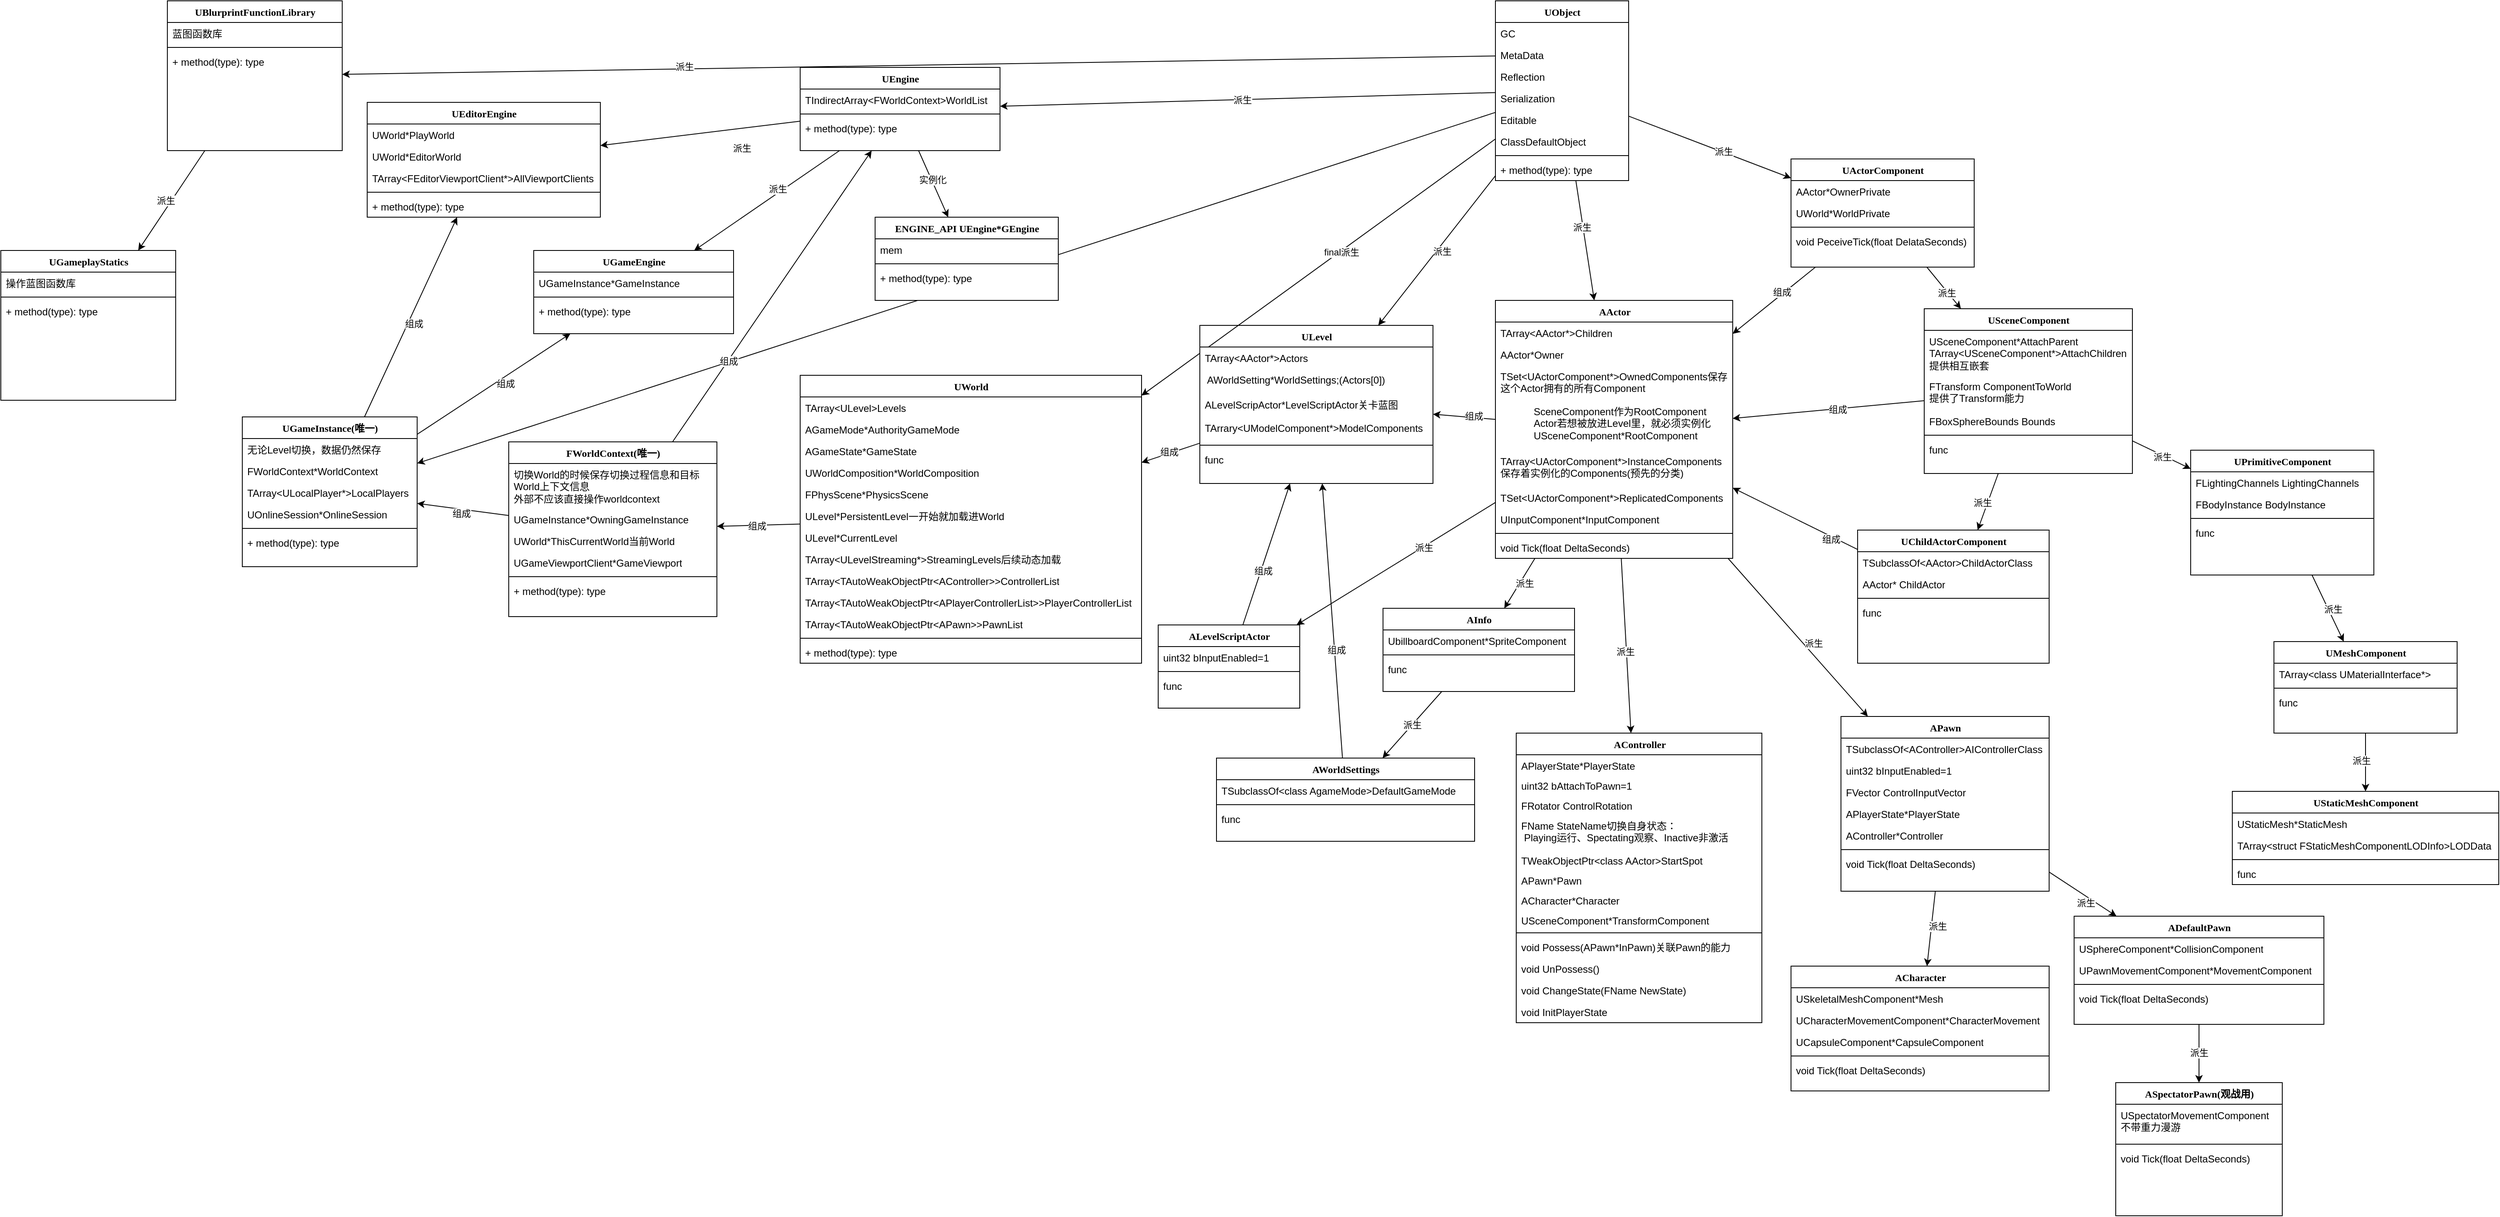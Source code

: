 <mxfile version="20.4.0" type="github">
  <diagram name="Page-1" id="9f46799a-70d6-7492-0946-bef42562c5a5">
    <mxGraphModel dx="3620" dy="826" grid="1" gridSize="10" guides="1" tooltips="1" connect="1" arrows="1" fold="1" page="1" pageScale="1" pageWidth="1100" pageHeight="850" background="none" math="0" shadow="0">
      <root>
        <mxCell id="0" />
        <mxCell id="1" parent="0" />
        <mxCell id="z39Naz20EpBCcd1Hh88v-29" value="" style="rounded=0;orthogonalLoop=1;jettySize=auto;html=1;" edge="1" parent="1" source="z39Naz20EpBCcd1Hh88v-5" target="z39Naz20EpBCcd1Hh88v-22">
          <mxGeometry relative="1" as="geometry" />
        </mxCell>
        <mxCell id="z39Naz20EpBCcd1Hh88v-49" value="派生" style="edgeLabel;html=1;align=center;verticalAlign=middle;resizable=0;points=[];" vertex="1" connectable="0" parent="z39Naz20EpBCcd1Hh88v-29">
          <mxGeometry x="-0.226" y="-1" relative="1" as="geometry">
            <mxPoint as="offset" />
          </mxGeometry>
        </mxCell>
        <mxCell id="z39Naz20EpBCcd1Hh88v-43" value="" style="edgeStyle=none;rounded=0;orthogonalLoop=1;jettySize=auto;html=1;" edge="1" parent="1" source="z39Naz20EpBCcd1Hh88v-5" target="z39Naz20EpBCcd1Hh88v-34">
          <mxGeometry relative="1" as="geometry" />
        </mxCell>
        <mxCell id="z39Naz20EpBCcd1Hh88v-50" value="派生" style="edgeLabel;html=1;align=center;verticalAlign=middle;resizable=0;points=[];" vertex="1" connectable="0" parent="z39Naz20EpBCcd1Hh88v-43">
          <mxGeometry x="0.161" y="1" relative="1" as="geometry">
            <mxPoint as="offset" />
          </mxGeometry>
        </mxCell>
        <mxCell id="z39Naz20EpBCcd1Hh88v-138" style="edgeStyle=none;rounded=0;orthogonalLoop=1;jettySize=auto;html=1;" edge="1" parent="1" source="z39Naz20EpBCcd1Hh88v-5" target="z39Naz20EpBCcd1Hh88v-94">
          <mxGeometry relative="1" as="geometry" />
        </mxCell>
        <mxCell id="z39Naz20EpBCcd1Hh88v-139" value="派生" style="edgeLabel;html=1;align=center;verticalAlign=middle;resizable=0;points=[];" vertex="1" connectable="0" parent="z39Naz20EpBCcd1Hh88v-138">
          <mxGeometry x="0.096" y="4" relative="1" as="geometry">
            <mxPoint x="10" y="-10" as="offset" />
          </mxGeometry>
        </mxCell>
        <mxCell id="z39Naz20EpBCcd1Hh88v-150" value="" style="edgeStyle=none;rounded=0;orthogonalLoop=1;jettySize=auto;html=1;" edge="1" parent="1" source="z39Naz20EpBCcd1Hh88v-5" target="z39Naz20EpBCcd1Hh88v-141">
          <mxGeometry relative="1" as="geometry" />
        </mxCell>
        <mxCell id="z39Naz20EpBCcd1Hh88v-151" value="final派生" style="edgeLabel;html=1;align=center;verticalAlign=middle;resizable=0;points=[];" vertex="1" connectable="0" parent="z39Naz20EpBCcd1Hh88v-150">
          <mxGeometry x="-0.122" relative="1" as="geometry">
            <mxPoint x="1" as="offset" />
          </mxGeometry>
        </mxCell>
        <mxCell id="z39Naz20EpBCcd1Hh88v-192" value="" style="edgeStyle=none;rounded=0;orthogonalLoop=1;jettySize=auto;html=1;" edge="1" parent="1" source="z39Naz20EpBCcd1Hh88v-5" target="z39Naz20EpBCcd1Hh88v-183">
          <mxGeometry relative="1" as="geometry" />
        </mxCell>
        <mxCell id="z39Naz20EpBCcd1Hh88v-197" value="派生" style="edgeLabel;html=1;align=center;verticalAlign=middle;resizable=0;points=[];" vertex="1" connectable="0" parent="z39Naz20EpBCcd1Hh88v-192">
          <mxGeometry x="-0.107" relative="1" as="geometry">
            <mxPoint x="-46" y="12" as="offset" />
          </mxGeometry>
        </mxCell>
        <mxCell id="z39Naz20EpBCcd1Hh88v-213" style="edgeStyle=none;rounded=0;orthogonalLoop=1;jettySize=auto;html=1;" edge="1" parent="1" source="z39Naz20EpBCcd1Hh88v-5" target="z39Naz20EpBCcd1Hh88v-199">
          <mxGeometry relative="1" as="geometry" />
        </mxCell>
        <mxCell id="z39Naz20EpBCcd1Hh88v-214" value="派生" style="edgeLabel;html=1;align=center;verticalAlign=middle;resizable=0;points=[];" vertex="1" connectable="0" parent="z39Naz20EpBCcd1Hh88v-213">
          <mxGeometry x="-0.109" y="1" relative="1" as="geometry">
            <mxPoint x="-39" as="offset" />
          </mxGeometry>
        </mxCell>
        <mxCell id="z39Naz20EpBCcd1Hh88v-5" value="UObject" style="swimlane;html=1;fontStyle=1;align=center;verticalAlign=top;childLayout=stackLayout;horizontal=1;startSize=26;horizontalStack=0;resizeParent=1;resizeLast=0;collapsible=1;marginBottom=0;swimlaneFillColor=#ffffff;rounded=0;shadow=0;comic=0;labelBackgroundColor=none;strokeWidth=1;fillColor=none;fontFamily=Verdana;fontSize=12" vertex="1" parent="1">
          <mxGeometry x="465" width="160" height="216" as="geometry">
            <mxRectangle x="440" y="73" width="90" height="30" as="alternateBounds" />
          </mxGeometry>
        </mxCell>
        <mxCell id="z39Naz20EpBCcd1Hh88v-20" value="GC" style="text;html=1;strokeColor=none;fillColor=none;align=left;verticalAlign=top;spacingLeft=4;spacingRight=4;whiteSpace=wrap;overflow=hidden;rotatable=0;points=[[0,0.5],[1,0.5]];portConstraint=eastwest;" vertex="1" parent="z39Naz20EpBCcd1Hh88v-5">
          <mxGeometry y="26" width="160" height="26" as="geometry" />
        </mxCell>
        <mxCell id="z39Naz20EpBCcd1Hh88v-30" value="MetaData" style="text;html=1;strokeColor=none;fillColor=none;align=left;verticalAlign=top;spacingLeft=4;spacingRight=4;whiteSpace=wrap;overflow=hidden;rotatable=0;points=[[0,0.5],[1,0.5]];portConstraint=eastwest;" vertex="1" parent="z39Naz20EpBCcd1Hh88v-5">
          <mxGeometry y="52" width="160" height="26" as="geometry" />
        </mxCell>
        <mxCell id="z39Naz20EpBCcd1Hh88v-6" value="Reflection" style="text;html=1;strokeColor=none;fillColor=none;align=left;verticalAlign=top;spacingLeft=4;spacingRight=4;whiteSpace=wrap;overflow=hidden;rotatable=0;points=[[0,0.5],[1,0.5]];portConstraint=eastwest;" vertex="1" parent="z39Naz20EpBCcd1Hh88v-5">
          <mxGeometry y="78" width="160" height="26" as="geometry" />
        </mxCell>
        <mxCell id="z39Naz20EpBCcd1Hh88v-32" value="Serialization" style="text;html=1;strokeColor=none;fillColor=none;align=left;verticalAlign=top;spacingLeft=4;spacingRight=4;whiteSpace=wrap;overflow=hidden;rotatable=0;points=[[0,0.5],[1,0.5]];portConstraint=eastwest;" vertex="1" parent="z39Naz20EpBCcd1Hh88v-5">
          <mxGeometry y="104" width="160" height="26" as="geometry" />
        </mxCell>
        <mxCell id="z39Naz20EpBCcd1Hh88v-31" value="Editable" style="text;html=1;strokeColor=none;fillColor=none;align=left;verticalAlign=top;spacingLeft=4;spacingRight=4;whiteSpace=wrap;overflow=hidden;rotatable=0;points=[[0,0.5],[1,0.5]];portConstraint=eastwest;" vertex="1" parent="z39Naz20EpBCcd1Hh88v-5">
          <mxGeometry y="130" width="160" height="26" as="geometry" />
        </mxCell>
        <mxCell id="z39Naz20EpBCcd1Hh88v-33" value="ClassDefaultObject" style="text;html=1;strokeColor=none;fillColor=none;align=left;verticalAlign=top;spacingLeft=4;spacingRight=4;whiteSpace=wrap;overflow=hidden;rotatable=0;points=[[0,0.5],[1,0.5]];portConstraint=eastwest;" vertex="1" parent="z39Naz20EpBCcd1Hh88v-5">
          <mxGeometry y="156" width="160" height="26" as="geometry" />
        </mxCell>
        <mxCell id="z39Naz20EpBCcd1Hh88v-11" value="" style="line;html=1;strokeWidth=1;fillColor=none;align=left;verticalAlign=middle;spacingTop=-1;spacingLeft=3;spacingRight=3;rotatable=0;labelPosition=right;points=[];portConstraint=eastwest;" vertex="1" parent="z39Naz20EpBCcd1Hh88v-5">
          <mxGeometry y="182" width="160" height="8" as="geometry" />
        </mxCell>
        <mxCell id="z39Naz20EpBCcd1Hh88v-12" value="+ method(type): type" style="text;html=1;strokeColor=none;fillColor=none;align=left;verticalAlign=top;spacingLeft=4;spacingRight=4;whiteSpace=wrap;overflow=hidden;rotatable=0;points=[[0,0.5],[1,0.5]];portConstraint=eastwest;" vertex="1" parent="z39Naz20EpBCcd1Hh88v-5">
          <mxGeometry y="190" width="160" height="26" as="geometry" />
        </mxCell>
        <mxCell id="z39Naz20EpBCcd1Hh88v-102" value="" style="edgeStyle=none;rounded=0;orthogonalLoop=1;jettySize=auto;html=1;" edge="1" parent="1" source="z39Naz20EpBCcd1Hh88v-22" target="z39Naz20EpBCcd1Hh88v-94">
          <mxGeometry relative="1" as="geometry" />
        </mxCell>
        <mxCell id="z39Naz20EpBCcd1Hh88v-107" value="组成" style="edgeLabel;html=1;align=center;verticalAlign=middle;resizable=0;points=[];" vertex="1" connectable="0" parent="z39Naz20EpBCcd1Hh88v-102">
          <mxGeometry x="-0.322" y="-1" relative="1" as="geometry">
            <mxPoint x="-1" y="-1" as="offset" />
          </mxGeometry>
        </mxCell>
        <mxCell id="z39Naz20EpBCcd1Hh88v-117" value="" style="edgeStyle=none;rounded=0;orthogonalLoop=1;jettySize=auto;html=1;" edge="1" parent="1" source="z39Naz20EpBCcd1Hh88v-22" target="z39Naz20EpBCcd1Hh88v-109">
          <mxGeometry relative="1" as="geometry" />
        </mxCell>
        <mxCell id="z39Naz20EpBCcd1Hh88v-121" value="派生" style="edgeLabel;html=1;align=center;verticalAlign=middle;resizable=0;points=[];" vertex="1" connectable="0" parent="z39Naz20EpBCcd1Hh88v-117">
          <mxGeometry x="-0.373" y="3" relative="1" as="geometry">
            <mxPoint x="-13" y="5" as="offset" />
          </mxGeometry>
        </mxCell>
        <mxCell id="z39Naz20EpBCcd1Hh88v-129" style="edgeStyle=none;rounded=0;orthogonalLoop=1;jettySize=auto;html=1;" edge="1" parent="1" source="z39Naz20EpBCcd1Hh88v-22" target="z39Naz20EpBCcd1Hh88v-122">
          <mxGeometry relative="1" as="geometry" />
        </mxCell>
        <mxCell id="z39Naz20EpBCcd1Hh88v-130" value="派生" style="edgeLabel;html=1;align=center;verticalAlign=middle;resizable=0;points=[];" vertex="1" connectable="0" parent="z39Naz20EpBCcd1Hh88v-129">
          <mxGeometry x="-0.528" relative="1" as="geometry">
            <mxPoint x="-4" y="16" as="offset" />
          </mxGeometry>
        </mxCell>
        <mxCell id="z39Naz20EpBCcd1Hh88v-268" value="" style="edgeStyle=none;rounded=0;orthogonalLoop=1;jettySize=auto;html=1;" edge="1" parent="1" source="z39Naz20EpBCcd1Hh88v-22" target="z39Naz20EpBCcd1Hh88v-259">
          <mxGeometry relative="1" as="geometry" />
        </mxCell>
        <mxCell id="z39Naz20EpBCcd1Hh88v-269" value="派生" style="edgeLabel;html=1;align=center;verticalAlign=middle;resizable=0;points=[];" vertex="1" connectable="0" parent="z39Naz20EpBCcd1Hh88v-268">
          <mxGeometry x="0.2" y="2" relative="1" as="geometry">
            <mxPoint y="-11" as="offset" />
          </mxGeometry>
        </mxCell>
        <mxCell id="z39Naz20EpBCcd1Hh88v-325" style="edgeStyle=none;rounded=0;orthogonalLoop=1;jettySize=auto;html=1;" edge="1" parent="1" source="z39Naz20EpBCcd1Hh88v-22" target="z39Naz20EpBCcd1Hh88v-307">
          <mxGeometry relative="1" as="geometry" />
        </mxCell>
        <mxCell id="z39Naz20EpBCcd1Hh88v-326" value="派生" style="edgeLabel;html=1;align=center;verticalAlign=middle;resizable=0;points=[];" vertex="1" connectable="0" parent="z39Naz20EpBCcd1Hh88v-325">
          <mxGeometry x="0.274" y="3" relative="1" as="geometry">
            <mxPoint x="-6" y="-22" as="offset" />
          </mxGeometry>
        </mxCell>
        <mxCell id="z39Naz20EpBCcd1Hh88v-22" value="AActor" style="swimlane;html=1;fontStyle=1;align=center;verticalAlign=top;childLayout=stackLayout;horizontal=1;startSize=26;horizontalStack=0;resizeParent=1;resizeLast=0;collapsible=1;marginBottom=0;swimlaneFillColor=#ffffff;rounded=0;shadow=0;comic=0;labelBackgroundColor=none;strokeWidth=1;fillColor=none;fontFamily=Verdana;fontSize=12" vertex="1" parent="1">
          <mxGeometry x="465" y="360" width="285" height="310" as="geometry">
            <mxRectangle x="440" y="73" width="90" height="30" as="alternateBounds" />
          </mxGeometry>
        </mxCell>
        <mxCell id="z39Naz20EpBCcd1Hh88v-23" value="TArray&amp;lt;AActor*&amp;gt;Children" style="text;html=1;strokeColor=none;fillColor=none;align=left;verticalAlign=top;spacingLeft=4;spacingRight=4;whiteSpace=wrap;overflow=hidden;rotatable=0;points=[[0,0.5],[1,0.5]];portConstraint=eastwest;" vertex="1" parent="z39Naz20EpBCcd1Hh88v-22">
          <mxGeometry y="26" width="285" height="26" as="geometry" />
        </mxCell>
        <mxCell id="z39Naz20EpBCcd1Hh88v-44" value="AActor*Owner" style="text;html=1;strokeColor=none;fillColor=none;align=left;verticalAlign=top;spacingLeft=4;spacingRight=4;whiteSpace=wrap;overflow=hidden;rotatable=0;points=[[0,0.5],[1,0.5]];portConstraint=eastwest;" vertex="1" parent="z39Naz20EpBCcd1Hh88v-22">
          <mxGeometry y="52" width="285" height="26" as="geometry" />
        </mxCell>
        <mxCell id="z39Naz20EpBCcd1Hh88v-45" value="TSet&amp;lt;UActorComponent*&amp;gt;OwnedComponents保存这个Actor拥有的所有Component" style="text;html=1;strokeColor=none;fillColor=none;align=left;verticalAlign=top;spacingLeft=4;spacingRight=4;whiteSpace=wrap;overflow=hidden;rotatable=0;points=[[0,0.5],[1,0.5]];portConstraint=eastwest;" vertex="1" parent="z39Naz20EpBCcd1Hh88v-22">
          <mxGeometry y="78" width="285" height="42" as="geometry" />
        </mxCell>
        <mxCell id="z39Naz20EpBCcd1Hh88v-46" value="&lt;blockquote style=&quot;margin: 0 0 0 40px; border: none; padding: 0px;&quot;&gt;SceneComponent作为RootComponent&lt;/blockquote&gt;&lt;blockquote style=&quot;margin: 0 0 0 40px; border: none; padding: 0px;&quot;&gt;Actor若想被放进Level里，就必须实例化USceneComponent*RootComponent&lt;/blockquote&gt;" style="text;html=1;strokeColor=none;fillColor=none;align=left;verticalAlign=top;spacingLeft=4;spacingRight=4;whiteSpace=wrap;overflow=hidden;rotatable=0;points=[[0,0.5],[1,0.5]];portConstraint=eastwest;" vertex="1" parent="z39Naz20EpBCcd1Hh88v-22">
          <mxGeometry y="120" width="285" height="60" as="geometry" />
        </mxCell>
        <mxCell id="z39Naz20EpBCcd1Hh88v-28" value="TArray&amp;lt;UActorComponent*&amp;gt;InstanceComponents&lt;br&gt;保存着实例化的Components(预先的分类)" style="text;html=1;strokeColor=none;fillColor=none;align=left;verticalAlign=top;spacingLeft=4;spacingRight=4;whiteSpace=wrap;overflow=hidden;rotatable=0;points=[[0,0.5],[1,0.5]];portConstraint=eastwest;" vertex="1" parent="z39Naz20EpBCcd1Hh88v-22">
          <mxGeometry y="180" width="285" height="44" as="geometry" />
        </mxCell>
        <mxCell id="z39Naz20EpBCcd1Hh88v-258" value="TSet&amp;lt;UActorComponent*&amp;gt;ReplicatedComponents" style="text;html=1;strokeColor=none;fillColor=none;align=left;verticalAlign=top;spacingLeft=4;spacingRight=4;whiteSpace=wrap;overflow=hidden;rotatable=0;points=[[0,0.5],[1,0.5]];portConstraint=eastwest;" vertex="1" parent="z39Naz20EpBCcd1Hh88v-22">
          <mxGeometry y="224" width="285" height="26" as="geometry" />
        </mxCell>
        <mxCell id="z39Naz20EpBCcd1Hh88v-305" value="UInputComponent*InputComponent" style="text;html=1;strokeColor=none;fillColor=none;align=left;verticalAlign=top;spacingLeft=4;spacingRight=4;whiteSpace=wrap;overflow=hidden;rotatable=0;points=[[0,0.5],[1,0.5]];portConstraint=eastwest;" vertex="1" parent="z39Naz20EpBCcd1Hh88v-22">
          <mxGeometry y="250" width="285" height="26" as="geometry" />
        </mxCell>
        <mxCell id="z39Naz20EpBCcd1Hh88v-25" value="" style="line;html=1;strokeWidth=1;fillColor=none;align=left;verticalAlign=middle;spacingTop=-1;spacingLeft=3;spacingRight=3;rotatable=0;labelPosition=right;points=[];portConstraint=eastwest;" vertex="1" parent="z39Naz20EpBCcd1Hh88v-22">
          <mxGeometry y="276" width="285" height="8" as="geometry" />
        </mxCell>
        <mxCell id="z39Naz20EpBCcd1Hh88v-24" value="void Tick(float DeltaSeconds)" style="text;html=1;strokeColor=none;fillColor=none;align=left;verticalAlign=top;spacingLeft=4;spacingRight=4;whiteSpace=wrap;overflow=hidden;rotatable=0;points=[[0,0.5],[1,0.5]];portConstraint=eastwest;" vertex="1" parent="z39Naz20EpBCcd1Hh88v-22">
          <mxGeometry y="284" width="285" height="26" as="geometry" />
        </mxCell>
        <mxCell id="z39Naz20EpBCcd1Hh88v-56" value="" style="edgeStyle=none;rounded=0;orthogonalLoop=1;jettySize=auto;html=1;" edge="1" parent="1" source="z39Naz20EpBCcd1Hh88v-34" target="z39Naz20EpBCcd1Hh88v-51">
          <mxGeometry relative="1" as="geometry" />
        </mxCell>
        <mxCell id="z39Naz20EpBCcd1Hh88v-67" value="派生" style="edgeLabel;html=1;align=center;verticalAlign=middle;resizable=0;points=[];" vertex="1" connectable="0" parent="z39Naz20EpBCcd1Hh88v-56">
          <mxGeometry x="0.211" y="-1" relative="1" as="geometry">
            <mxPoint as="offset" />
          </mxGeometry>
        </mxCell>
        <mxCell id="z39Naz20EpBCcd1Hh88v-254" style="edgeStyle=none;rounded=0;orthogonalLoop=1;jettySize=auto;html=1;" edge="1" parent="1" source="z39Naz20EpBCcd1Hh88v-34" target="z39Naz20EpBCcd1Hh88v-22">
          <mxGeometry relative="1" as="geometry" />
        </mxCell>
        <mxCell id="z39Naz20EpBCcd1Hh88v-255" value="组成" style="edgeLabel;html=1;align=center;verticalAlign=middle;resizable=0;points=[];" vertex="1" connectable="0" parent="z39Naz20EpBCcd1Hh88v-254">
          <mxGeometry x="-0.214" y="-2" relative="1" as="geometry">
            <mxPoint as="offset" />
          </mxGeometry>
        </mxCell>
        <mxCell id="z39Naz20EpBCcd1Hh88v-34" value="UActorComponent" style="swimlane;html=1;fontStyle=1;align=center;verticalAlign=top;childLayout=stackLayout;horizontal=1;startSize=26;horizontalStack=0;resizeParent=1;resizeLast=0;collapsible=1;marginBottom=0;swimlaneFillColor=#ffffff;rounded=0;shadow=0;comic=0;labelBackgroundColor=none;strokeWidth=1;fillColor=none;fontFamily=Verdana;fontSize=12" vertex="1" parent="1">
          <mxGeometry x="820" y="190" width="220" height="130" as="geometry">
            <mxRectangle x="440" y="73" width="90" height="30" as="alternateBounds" />
          </mxGeometry>
        </mxCell>
        <mxCell id="z39Naz20EpBCcd1Hh88v-48" value="AActor*OwnerPrivate" style="text;html=1;strokeColor=none;fillColor=none;align=left;verticalAlign=top;spacingLeft=4;spacingRight=4;whiteSpace=wrap;overflow=hidden;rotatable=0;points=[[0,0.5],[1,0.5]];portConstraint=eastwest;" vertex="1" parent="z39Naz20EpBCcd1Hh88v-34">
          <mxGeometry y="26" width="220" height="26" as="geometry" />
        </mxCell>
        <mxCell id="z39Naz20EpBCcd1Hh88v-40" value="UWorld*WorldPrivate" style="text;html=1;strokeColor=none;fillColor=none;align=left;verticalAlign=top;spacingLeft=4;spacingRight=4;whiteSpace=wrap;overflow=hidden;rotatable=0;points=[[0,0.5],[1,0.5]];portConstraint=eastwest;" vertex="1" parent="z39Naz20EpBCcd1Hh88v-34">
          <mxGeometry y="52" width="220" height="26" as="geometry" />
        </mxCell>
        <mxCell id="z39Naz20EpBCcd1Hh88v-41" value="" style="line;html=1;strokeWidth=1;fillColor=none;align=left;verticalAlign=middle;spacingTop=-1;spacingLeft=3;spacingRight=3;rotatable=0;labelPosition=right;points=[];portConstraint=eastwest;" vertex="1" parent="z39Naz20EpBCcd1Hh88v-34">
          <mxGeometry y="78" width="220" height="8" as="geometry" />
        </mxCell>
        <mxCell id="z39Naz20EpBCcd1Hh88v-42" value="void PeceiveTick(float DelataSeconds)" style="text;html=1;strokeColor=none;fillColor=none;align=left;verticalAlign=top;spacingLeft=4;spacingRight=4;whiteSpace=wrap;overflow=hidden;rotatable=0;points=[[0,0.5],[1,0.5]];portConstraint=eastwest;" vertex="1" parent="z39Naz20EpBCcd1Hh88v-34">
          <mxGeometry y="86" width="220" height="26" as="geometry" />
        </mxCell>
        <mxCell id="z39Naz20EpBCcd1Hh88v-66" value="" style="edgeStyle=none;rounded=0;orthogonalLoop=1;jettySize=auto;html=1;" edge="1" parent="1" source="z39Naz20EpBCcd1Hh88v-51" target="z39Naz20EpBCcd1Hh88v-59">
          <mxGeometry relative="1" as="geometry" />
        </mxCell>
        <mxCell id="z39Naz20EpBCcd1Hh88v-68" value="派生" style="edgeLabel;html=1;align=center;verticalAlign=middle;resizable=0;points=[];" vertex="1" connectable="0" parent="z39Naz20EpBCcd1Hh88v-66">
          <mxGeometry x="0.255" y="1" relative="1" as="geometry">
            <mxPoint x="-8" y="-1" as="offset" />
          </mxGeometry>
        </mxCell>
        <mxCell id="z39Naz20EpBCcd1Hh88v-76" value="" style="edgeStyle=none;rounded=0;orthogonalLoop=1;jettySize=auto;html=1;" edge="1" parent="1" source="z39Naz20EpBCcd1Hh88v-51" target="z39Naz20EpBCcd1Hh88v-69">
          <mxGeometry relative="1" as="geometry" />
        </mxCell>
        <mxCell id="z39Naz20EpBCcd1Hh88v-83" value="派生" style="edgeLabel;html=1;align=center;verticalAlign=middle;resizable=0;points=[];" vertex="1" connectable="0" parent="z39Naz20EpBCcd1Hh88v-76">
          <mxGeometry x="0.269" y="3" relative="1" as="geometry">
            <mxPoint x="-6" y="-9" as="offset" />
          </mxGeometry>
        </mxCell>
        <mxCell id="z39Naz20EpBCcd1Hh88v-256" style="edgeStyle=none;rounded=0;orthogonalLoop=1;jettySize=auto;html=1;" edge="1" parent="1" source="z39Naz20EpBCcd1Hh88v-51" target="z39Naz20EpBCcd1Hh88v-22">
          <mxGeometry relative="1" as="geometry" />
        </mxCell>
        <mxCell id="z39Naz20EpBCcd1Hh88v-257" value="组成" style="edgeLabel;html=1;align=center;verticalAlign=middle;resizable=0;points=[];" vertex="1" connectable="0" parent="z39Naz20EpBCcd1Hh88v-256">
          <mxGeometry x="-0.284" y="-3" relative="1" as="geometry">
            <mxPoint x="-22" y="6" as="offset" />
          </mxGeometry>
        </mxCell>
        <mxCell id="z39Naz20EpBCcd1Hh88v-51" value="USceneComponent" style="swimlane;html=1;fontStyle=1;align=center;verticalAlign=top;childLayout=stackLayout;horizontal=1;startSize=26;horizontalStack=0;resizeParent=1;resizeLast=0;collapsible=1;marginBottom=0;swimlaneFillColor=#ffffff;rounded=0;shadow=0;comic=0;labelBackgroundColor=none;strokeWidth=1;fillColor=none;fontFamily=Verdana;fontSize=12" vertex="1" parent="1">
          <mxGeometry x="980" y="370" width="250" height="198" as="geometry">
            <mxRectangle x="440" y="73" width="90" height="30" as="alternateBounds" />
          </mxGeometry>
        </mxCell>
        <mxCell id="z39Naz20EpBCcd1Hh88v-52" value="USceneComponent*AttachParent&lt;br&gt;TArray&amp;lt;USceneComponent*&amp;gt;AttachChildren&lt;br&gt;提供相互嵌套" style="text;html=1;strokeColor=none;fillColor=none;align=left;verticalAlign=top;spacingLeft=4;spacingRight=4;whiteSpace=wrap;overflow=hidden;rotatable=0;points=[[0,0.5],[1,0.5]];portConstraint=eastwest;" vertex="1" parent="z39Naz20EpBCcd1Hh88v-51">
          <mxGeometry y="26" width="250" height="54" as="geometry" />
        </mxCell>
        <mxCell id="z39Naz20EpBCcd1Hh88v-58" value="FTransform ComponentToWorld&lt;br&gt;提供了Transform能力" style="text;html=1;strokeColor=none;fillColor=none;align=left;verticalAlign=top;spacingLeft=4;spacingRight=4;whiteSpace=wrap;overflow=hidden;rotatable=0;points=[[0,0.5],[1,0.5]];portConstraint=eastwest;" vertex="1" parent="z39Naz20EpBCcd1Hh88v-51">
          <mxGeometry y="80" width="250" height="42" as="geometry" />
        </mxCell>
        <mxCell id="z39Naz20EpBCcd1Hh88v-53" value="FBoxSphereBounds Bounds" style="text;html=1;strokeColor=none;fillColor=none;align=left;verticalAlign=top;spacingLeft=4;spacingRight=4;whiteSpace=wrap;overflow=hidden;rotatable=0;points=[[0,0.5],[1,0.5]];portConstraint=eastwest;" vertex="1" parent="z39Naz20EpBCcd1Hh88v-51">
          <mxGeometry y="122" width="250" height="26" as="geometry" />
        </mxCell>
        <mxCell id="z39Naz20EpBCcd1Hh88v-54" value="" style="line;html=1;strokeWidth=1;fillColor=none;align=left;verticalAlign=middle;spacingTop=-1;spacingLeft=3;spacingRight=3;rotatable=0;labelPosition=right;points=[];portConstraint=eastwest;" vertex="1" parent="z39Naz20EpBCcd1Hh88v-51">
          <mxGeometry y="148" width="250" height="8" as="geometry" />
        </mxCell>
        <mxCell id="z39Naz20EpBCcd1Hh88v-55" value="func" style="text;html=1;strokeColor=none;fillColor=none;align=left;verticalAlign=top;spacingLeft=4;spacingRight=4;whiteSpace=wrap;overflow=hidden;rotatable=0;points=[[0,0.5],[1,0.5]];portConstraint=eastwest;" vertex="1" parent="z39Naz20EpBCcd1Hh88v-51">
          <mxGeometry y="156" width="250" height="26" as="geometry" />
        </mxCell>
        <mxCell id="z39Naz20EpBCcd1Hh88v-82" value="" style="edgeStyle=none;rounded=0;orthogonalLoop=1;jettySize=auto;html=1;" edge="1" parent="1" source="z39Naz20EpBCcd1Hh88v-59" target="z39Naz20EpBCcd1Hh88v-77">
          <mxGeometry relative="1" as="geometry" />
        </mxCell>
        <mxCell id="z39Naz20EpBCcd1Hh88v-84" value="派生" style="edgeLabel;html=1;align=center;verticalAlign=middle;resizable=0;points=[];" vertex="1" connectable="0" parent="z39Naz20EpBCcd1Hh88v-82">
          <mxGeometry x="0.308" relative="1" as="geometry">
            <mxPoint y="-12" as="offset" />
          </mxGeometry>
        </mxCell>
        <mxCell id="z39Naz20EpBCcd1Hh88v-59" value="UPrimitiveComponent" style="swimlane;html=1;fontStyle=1;align=center;verticalAlign=top;childLayout=stackLayout;horizontal=1;startSize=26;horizontalStack=0;resizeParent=1;resizeLast=0;collapsible=1;marginBottom=0;swimlaneFillColor=#ffffff;rounded=0;shadow=0;comic=0;labelBackgroundColor=none;strokeWidth=1;fillColor=none;fontFamily=Verdana;fontSize=12" vertex="1" parent="1">
          <mxGeometry x="1300" y="540" width="220" height="150" as="geometry">
            <mxRectangle x="440" y="73" width="90" height="30" as="alternateBounds" />
          </mxGeometry>
        </mxCell>
        <mxCell id="z39Naz20EpBCcd1Hh88v-60" value="FLightingChannels LightingChannels" style="text;html=1;strokeColor=none;fillColor=none;align=left;verticalAlign=top;spacingLeft=4;spacingRight=4;whiteSpace=wrap;overflow=hidden;rotatable=0;points=[[0,0.5],[1,0.5]];portConstraint=eastwest;" vertex="1" parent="z39Naz20EpBCcd1Hh88v-59">
          <mxGeometry y="26" width="220" height="26" as="geometry" />
        </mxCell>
        <mxCell id="z39Naz20EpBCcd1Hh88v-61" value="FBodyInstance BodyInstance" style="text;html=1;strokeColor=none;fillColor=none;align=left;verticalAlign=top;spacingLeft=4;spacingRight=4;whiteSpace=wrap;overflow=hidden;rotatable=0;points=[[0,0.5],[1,0.5]];portConstraint=eastwest;" vertex="1" parent="z39Naz20EpBCcd1Hh88v-59">
          <mxGeometry y="52" width="220" height="26" as="geometry" />
        </mxCell>
        <mxCell id="z39Naz20EpBCcd1Hh88v-64" value="" style="line;html=1;strokeWidth=1;fillColor=none;align=left;verticalAlign=middle;spacingTop=-1;spacingLeft=3;spacingRight=3;rotatable=0;labelPosition=right;points=[];portConstraint=eastwest;" vertex="1" parent="z39Naz20EpBCcd1Hh88v-59">
          <mxGeometry y="78" width="220" height="8" as="geometry" />
        </mxCell>
        <mxCell id="z39Naz20EpBCcd1Hh88v-65" value="func" style="text;html=1;strokeColor=none;fillColor=none;align=left;verticalAlign=top;spacingLeft=4;spacingRight=4;whiteSpace=wrap;overflow=hidden;rotatable=0;points=[[0,0.5],[1,0.5]];portConstraint=eastwest;" vertex="1" parent="z39Naz20EpBCcd1Hh88v-59">
          <mxGeometry y="86" width="220" height="26" as="geometry" />
        </mxCell>
        <mxCell id="z39Naz20EpBCcd1Hh88v-104" style="edgeStyle=none;rounded=0;orthogonalLoop=1;jettySize=auto;html=1;" edge="1" parent="1" source="z39Naz20EpBCcd1Hh88v-69" target="z39Naz20EpBCcd1Hh88v-22">
          <mxGeometry relative="1" as="geometry" />
        </mxCell>
        <mxCell id="z39Naz20EpBCcd1Hh88v-105" value="组成" style="edgeLabel;html=1;align=center;verticalAlign=middle;resizable=0;points=[];" vertex="1" connectable="0" parent="z39Naz20EpBCcd1Hh88v-104">
          <mxGeometry x="-0.582" y="3" relative="1" as="geometry">
            <mxPoint as="offset" />
          </mxGeometry>
        </mxCell>
        <mxCell id="z39Naz20EpBCcd1Hh88v-69" value="UChildActorComponent" style="swimlane;html=1;fontStyle=1;align=center;verticalAlign=top;childLayout=stackLayout;horizontal=1;startSize=26;horizontalStack=0;resizeParent=1;resizeLast=0;collapsible=1;marginBottom=0;swimlaneFillColor=#ffffff;rounded=0;shadow=0;comic=0;labelBackgroundColor=none;strokeWidth=1;fillColor=none;fontFamily=Verdana;fontSize=12" vertex="1" parent="1">
          <mxGeometry x="900" y="636" width="230" height="160" as="geometry">
            <mxRectangle x="440" y="73" width="90" height="30" as="alternateBounds" />
          </mxGeometry>
        </mxCell>
        <mxCell id="z39Naz20EpBCcd1Hh88v-70" value="TSubclassOf&amp;lt;AActor&amp;gt;ChildActorClass" style="text;html=1;strokeColor=none;fillColor=none;align=left;verticalAlign=top;spacingLeft=4;spacingRight=4;whiteSpace=wrap;overflow=hidden;rotatable=0;points=[[0,0.5],[1,0.5]];portConstraint=eastwest;" vertex="1" parent="z39Naz20EpBCcd1Hh88v-69">
          <mxGeometry y="26" width="230" height="26" as="geometry" />
        </mxCell>
        <mxCell id="z39Naz20EpBCcd1Hh88v-73" value="AActor* ChildActor" style="text;html=1;strokeColor=none;fillColor=none;align=left;verticalAlign=top;spacingLeft=4;spacingRight=4;whiteSpace=wrap;overflow=hidden;rotatable=0;points=[[0,0.5],[1,0.5]];portConstraint=eastwest;" vertex="1" parent="z39Naz20EpBCcd1Hh88v-69">
          <mxGeometry y="52" width="230" height="26" as="geometry" />
        </mxCell>
        <mxCell id="z39Naz20EpBCcd1Hh88v-74" value="" style="line;html=1;strokeWidth=1;fillColor=none;align=left;verticalAlign=middle;spacingTop=-1;spacingLeft=3;spacingRight=3;rotatable=0;labelPosition=right;points=[];portConstraint=eastwest;" vertex="1" parent="z39Naz20EpBCcd1Hh88v-69">
          <mxGeometry y="78" width="230" height="8" as="geometry" />
        </mxCell>
        <mxCell id="z39Naz20EpBCcd1Hh88v-75" value="func" style="text;html=1;strokeColor=none;fillColor=none;align=left;verticalAlign=top;spacingLeft=4;spacingRight=4;whiteSpace=wrap;overflow=hidden;rotatable=0;points=[[0,0.5],[1,0.5]];portConstraint=eastwest;" vertex="1" parent="z39Naz20EpBCcd1Hh88v-69">
          <mxGeometry y="86" width="230" height="26" as="geometry" />
        </mxCell>
        <mxCell id="z39Naz20EpBCcd1Hh88v-89" value="" style="edgeStyle=none;rounded=0;orthogonalLoop=1;jettySize=auto;html=1;" edge="1" parent="1" source="z39Naz20EpBCcd1Hh88v-77" target="z39Naz20EpBCcd1Hh88v-85">
          <mxGeometry relative="1" as="geometry" />
        </mxCell>
        <mxCell id="z39Naz20EpBCcd1Hh88v-91" value="派生" style="edgeLabel;html=1;align=center;verticalAlign=middle;resizable=0;points=[];" vertex="1" connectable="0" parent="z39Naz20EpBCcd1Hh88v-89">
          <mxGeometry x="0.336" y="-1" relative="1" as="geometry">
            <mxPoint x="-4" y="-14" as="offset" />
          </mxGeometry>
        </mxCell>
        <mxCell id="z39Naz20EpBCcd1Hh88v-77" value="UMeshComponent" style="swimlane;html=1;fontStyle=1;align=center;verticalAlign=top;childLayout=stackLayout;horizontal=1;startSize=26;horizontalStack=0;resizeParent=1;resizeLast=0;collapsible=1;marginBottom=0;swimlaneFillColor=#ffffff;rounded=0;shadow=0;comic=0;labelBackgroundColor=none;strokeWidth=1;fillColor=none;fontFamily=Verdana;fontSize=12" vertex="1" parent="1">
          <mxGeometry x="1400" y="770" width="220" height="110" as="geometry">
            <mxRectangle x="440" y="73" width="90" height="30" as="alternateBounds" />
          </mxGeometry>
        </mxCell>
        <mxCell id="z39Naz20EpBCcd1Hh88v-78" value="TArray&amp;lt;class UMaterialInterface*&amp;gt;" style="text;html=1;strokeColor=none;fillColor=none;align=left;verticalAlign=top;spacingLeft=4;spacingRight=4;whiteSpace=wrap;overflow=hidden;rotatable=0;points=[[0,0.5],[1,0.5]];portConstraint=eastwest;" vertex="1" parent="z39Naz20EpBCcd1Hh88v-77">
          <mxGeometry y="26" width="220" height="26" as="geometry" />
        </mxCell>
        <mxCell id="z39Naz20EpBCcd1Hh88v-80" value="" style="line;html=1;strokeWidth=1;fillColor=none;align=left;verticalAlign=middle;spacingTop=-1;spacingLeft=3;spacingRight=3;rotatable=0;labelPosition=right;points=[];portConstraint=eastwest;" vertex="1" parent="z39Naz20EpBCcd1Hh88v-77">
          <mxGeometry y="52" width="220" height="8" as="geometry" />
        </mxCell>
        <mxCell id="z39Naz20EpBCcd1Hh88v-81" value="func" style="text;html=1;strokeColor=none;fillColor=none;align=left;verticalAlign=top;spacingLeft=4;spacingRight=4;whiteSpace=wrap;overflow=hidden;rotatable=0;points=[[0,0.5],[1,0.5]];portConstraint=eastwest;" vertex="1" parent="z39Naz20EpBCcd1Hh88v-77">
          <mxGeometry y="60" width="220" height="26" as="geometry" />
        </mxCell>
        <mxCell id="z39Naz20EpBCcd1Hh88v-85" value="UStaticMeshComponent" style="swimlane;html=1;fontStyle=1;align=center;verticalAlign=top;childLayout=stackLayout;horizontal=1;startSize=26;horizontalStack=0;resizeParent=1;resizeLast=0;collapsible=1;marginBottom=0;swimlaneFillColor=#ffffff;rounded=0;shadow=0;comic=0;labelBackgroundColor=none;strokeWidth=1;fillColor=none;fontFamily=Verdana;fontSize=12" vertex="1" parent="1">
          <mxGeometry x="1350" y="950" width="320" height="112" as="geometry">
            <mxRectangle x="440" y="73" width="90" height="30" as="alternateBounds" />
          </mxGeometry>
        </mxCell>
        <mxCell id="z39Naz20EpBCcd1Hh88v-90" value="UStaticMesh*StaticMesh" style="text;html=1;strokeColor=none;fillColor=none;align=left;verticalAlign=top;spacingLeft=4;spacingRight=4;whiteSpace=wrap;overflow=hidden;rotatable=0;points=[[0,0.5],[1,0.5]];portConstraint=eastwest;" vertex="1" parent="z39Naz20EpBCcd1Hh88v-85">
          <mxGeometry y="26" width="320" height="26" as="geometry" />
        </mxCell>
        <mxCell id="z39Naz20EpBCcd1Hh88v-86" value="TArray&amp;lt;struct FStaticMeshComponentLODInfo&amp;gt;LODData" style="text;html=1;strokeColor=none;fillColor=none;align=left;verticalAlign=top;spacingLeft=4;spacingRight=4;whiteSpace=wrap;overflow=hidden;rotatable=0;points=[[0,0.5],[1,0.5]];portConstraint=eastwest;" vertex="1" parent="z39Naz20EpBCcd1Hh88v-85">
          <mxGeometry y="52" width="320" height="26" as="geometry" />
        </mxCell>
        <mxCell id="z39Naz20EpBCcd1Hh88v-87" value="" style="line;html=1;strokeWidth=1;fillColor=none;align=left;verticalAlign=middle;spacingTop=-1;spacingLeft=3;spacingRight=3;rotatable=0;labelPosition=right;points=[];portConstraint=eastwest;" vertex="1" parent="z39Naz20EpBCcd1Hh88v-85">
          <mxGeometry y="78" width="320" height="8" as="geometry" />
        </mxCell>
        <mxCell id="z39Naz20EpBCcd1Hh88v-88" value="func" style="text;html=1;strokeColor=none;fillColor=none;align=left;verticalAlign=top;spacingLeft=4;spacingRight=4;whiteSpace=wrap;overflow=hidden;rotatable=0;points=[[0,0.5],[1,0.5]];portConstraint=eastwest;" vertex="1" parent="z39Naz20EpBCcd1Hh88v-85">
          <mxGeometry y="86" width="320" height="26" as="geometry" />
        </mxCell>
        <mxCell id="z39Naz20EpBCcd1Hh88v-152" style="edgeStyle=none;rounded=0;orthogonalLoop=1;jettySize=auto;html=1;" edge="1" parent="1" source="z39Naz20EpBCcd1Hh88v-94" target="z39Naz20EpBCcd1Hh88v-141">
          <mxGeometry relative="1" as="geometry" />
        </mxCell>
        <mxCell id="z39Naz20EpBCcd1Hh88v-153" value="组成" style="edgeLabel;html=1;align=center;verticalAlign=middle;resizable=0;points=[];" vertex="1" connectable="0" parent="z39Naz20EpBCcd1Hh88v-152">
          <mxGeometry x="-0.325" y="-3" relative="1" as="geometry">
            <mxPoint x="-13" y="5" as="offset" />
          </mxGeometry>
        </mxCell>
        <mxCell id="z39Naz20EpBCcd1Hh88v-94" value="ULevel" style="swimlane;html=1;fontStyle=1;align=center;verticalAlign=top;childLayout=stackLayout;horizontal=1;startSize=26;horizontalStack=0;resizeParent=1;resizeLast=0;collapsible=1;marginBottom=0;swimlaneFillColor=#ffffff;rounded=0;shadow=0;comic=0;labelBackgroundColor=none;strokeWidth=1;fillColor=none;fontFamily=Verdana;fontSize=12" vertex="1" parent="1">
          <mxGeometry x="110" y="390" width="280" height="190" as="geometry">
            <mxRectangle x="440" y="73" width="90" height="30" as="alternateBounds" />
          </mxGeometry>
        </mxCell>
        <mxCell id="z39Naz20EpBCcd1Hh88v-95" value="TArray&amp;lt;AActor*&amp;gt;Actors" style="text;html=1;strokeColor=none;fillColor=none;align=left;verticalAlign=top;spacingLeft=4;spacingRight=4;whiteSpace=wrap;overflow=hidden;rotatable=0;points=[[0,0.5],[1,0.5]];portConstraint=eastwest;" vertex="1" parent="z39Naz20EpBCcd1Hh88v-94">
          <mxGeometry y="26" width="280" height="26" as="geometry" />
        </mxCell>
        <mxCell id="z39Naz20EpBCcd1Hh88v-97" value="&lt;span style=&quot;white-space: pre;&quot;&gt;	&lt;/span&gt;AWorldSetting*WorldSettings;(Actors[0])" style="text;html=1;strokeColor=none;fillColor=none;align=left;verticalAlign=top;spacingLeft=4;spacingRight=4;whiteSpace=wrap;overflow=hidden;rotatable=0;points=[[0,0.5],[1,0.5]];portConstraint=eastwest;" vertex="1" parent="z39Naz20EpBCcd1Hh88v-94">
          <mxGeometry y="52" width="280" height="30" as="geometry" />
        </mxCell>
        <mxCell id="z39Naz20EpBCcd1Hh88v-96" value="ALevelScripActor*LevelScriptActor关卡蓝图" style="text;html=1;strokeColor=none;fillColor=none;align=left;verticalAlign=top;spacingLeft=4;spacingRight=4;whiteSpace=wrap;overflow=hidden;rotatable=0;points=[[0,0.5],[1,0.5]];portConstraint=eastwest;" vertex="1" parent="z39Naz20EpBCcd1Hh88v-94">
          <mxGeometry y="82" width="280" height="28" as="geometry" />
        </mxCell>
        <mxCell id="z39Naz20EpBCcd1Hh88v-103" value="TArrary&amp;lt;UModelComponent*&amp;gt;ModelComponents" style="text;html=1;strokeColor=none;fillColor=none;align=left;verticalAlign=top;spacingLeft=4;spacingRight=4;whiteSpace=wrap;overflow=hidden;rotatable=0;points=[[0,0.5],[1,0.5]];portConstraint=eastwest;" vertex="1" parent="z39Naz20EpBCcd1Hh88v-94">
          <mxGeometry y="110" width="280" height="30" as="geometry" />
        </mxCell>
        <mxCell id="z39Naz20EpBCcd1Hh88v-100" value="" style="line;html=1;strokeWidth=1;fillColor=none;align=left;verticalAlign=middle;spacingTop=-1;spacingLeft=3;spacingRight=3;rotatable=0;labelPosition=right;points=[];portConstraint=eastwest;" vertex="1" parent="z39Naz20EpBCcd1Hh88v-94">
          <mxGeometry y="140" width="280" height="8" as="geometry" />
        </mxCell>
        <mxCell id="z39Naz20EpBCcd1Hh88v-101" value="func" style="text;html=1;strokeColor=none;fillColor=none;align=left;verticalAlign=top;spacingLeft=4;spacingRight=4;whiteSpace=wrap;overflow=hidden;rotatable=0;points=[[0,0.5],[1,0.5]];portConstraint=eastwest;" vertex="1" parent="z39Naz20EpBCcd1Hh88v-94">
          <mxGeometry y="148" width="280" height="26" as="geometry" />
        </mxCell>
        <mxCell id="z39Naz20EpBCcd1Hh88v-119" style="edgeStyle=none;rounded=0;orthogonalLoop=1;jettySize=auto;html=1;" edge="1" parent="1" source="z39Naz20EpBCcd1Hh88v-109" target="z39Naz20EpBCcd1Hh88v-94">
          <mxGeometry relative="1" as="geometry" />
        </mxCell>
        <mxCell id="z39Naz20EpBCcd1Hh88v-120" value="组成" style="edgeLabel;html=1;align=center;verticalAlign=middle;resizable=0;points=[];" vertex="1" connectable="0" parent="z39Naz20EpBCcd1Hh88v-119">
          <mxGeometry x="-0.228" y="-2" relative="1" as="geometry">
            <mxPoint as="offset" />
          </mxGeometry>
        </mxCell>
        <mxCell id="z39Naz20EpBCcd1Hh88v-109" value="ALevelScriptActor" style="swimlane;html=1;fontStyle=1;align=center;verticalAlign=top;childLayout=stackLayout;horizontal=1;startSize=26;horizontalStack=0;resizeParent=1;resizeLast=0;collapsible=1;marginBottom=0;swimlaneFillColor=#ffffff;rounded=0;shadow=0;comic=0;labelBackgroundColor=none;strokeWidth=1;fillColor=none;fontFamily=Verdana;fontSize=12" vertex="1" parent="1">
          <mxGeometry x="60" y="750" width="170" height="100" as="geometry">
            <mxRectangle x="440" y="73" width="90" height="30" as="alternateBounds" />
          </mxGeometry>
        </mxCell>
        <mxCell id="z39Naz20EpBCcd1Hh88v-110" value="uint32 bInputEnabled=1" style="text;html=1;strokeColor=none;fillColor=none;align=left;verticalAlign=top;spacingLeft=4;spacingRight=4;whiteSpace=wrap;overflow=hidden;rotatable=0;points=[[0,0.5],[1,0.5]];portConstraint=eastwest;" vertex="1" parent="z39Naz20EpBCcd1Hh88v-109">
          <mxGeometry y="26" width="170" height="26" as="geometry" />
        </mxCell>
        <mxCell id="z39Naz20EpBCcd1Hh88v-115" value="" style="line;html=1;strokeWidth=1;fillColor=none;align=left;verticalAlign=middle;spacingTop=-1;spacingLeft=3;spacingRight=3;rotatable=0;labelPosition=right;points=[];portConstraint=eastwest;" vertex="1" parent="z39Naz20EpBCcd1Hh88v-109">
          <mxGeometry y="52" width="170" height="8" as="geometry" />
        </mxCell>
        <mxCell id="z39Naz20EpBCcd1Hh88v-116" value="func" style="text;html=1;strokeColor=none;fillColor=none;align=left;verticalAlign=top;spacingLeft=4;spacingRight=4;whiteSpace=wrap;overflow=hidden;rotatable=0;points=[[0,0.5],[1,0.5]];portConstraint=eastwest;" vertex="1" parent="z39Naz20EpBCcd1Hh88v-109">
          <mxGeometry y="60" width="170" height="26" as="geometry" />
        </mxCell>
        <mxCell id="z39Naz20EpBCcd1Hh88v-135" value="" style="edgeStyle=none;rounded=0;orthogonalLoop=1;jettySize=auto;html=1;" edge="1" parent="1" source="z39Naz20EpBCcd1Hh88v-122" target="z39Naz20EpBCcd1Hh88v-131">
          <mxGeometry relative="1" as="geometry" />
        </mxCell>
        <mxCell id="z39Naz20EpBCcd1Hh88v-284" value="派生" style="edgeLabel;html=1;align=center;verticalAlign=middle;resizable=0;points=[];" vertex="1" connectable="0" parent="z39Naz20EpBCcd1Hh88v-135">
          <mxGeometry x="-0.367" y="1" relative="1" as="geometry">
            <mxPoint x="-14" y="14" as="offset" />
          </mxGeometry>
        </mxCell>
        <mxCell id="z39Naz20EpBCcd1Hh88v-122" value="AInfo" style="swimlane;html=1;fontStyle=1;align=center;verticalAlign=top;childLayout=stackLayout;horizontal=1;startSize=26;horizontalStack=0;resizeParent=1;resizeLast=0;collapsible=1;marginBottom=0;swimlaneFillColor=#ffffff;rounded=0;shadow=0;comic=0;labelBackgroundColor=none;strokeWidth=1;fillColor=none;fontFamily=Verdana;fontSize=12" vertex="1" parent="1">
          <mxGeometry x="330" y="730" width="230" height="100" as="geometry">
            <mxRectangle x="440" y="73" width="90" height="30" as="alternateBounds" />
          </mxGeometry>
        </mxCell>
        <mxCell id="z39Naz20EpBCcd1Hh88v-123" value="UbillboardComponent*SpriteComponent" style="text;html=1;strokeColor=none;fillColor=none;align=left;verticalAlign=top;spacingLeft=4;spacingRight=4;whiteSpace=wrap;overflow=hidden;rotatable=0;points=[[0,0.5],[1,0.5]];portConstraint=eastwest;" vertex="1" parent="z39Naz20EpBCcd1Hh88v-122">
          <mxGeometry y="26" width="230" height="26" as="geometry" />
        </mxCell>
        <mxCell id="z39Naz20EpBCcd1Hh88v-124" value="" style="line;html=1;strokeWidth=1;fillColor=none;align=left;verticalAlign=middle;spacingTop=-1;spacingLeft=3;spacingRight=3;rotatable=0;labelPosition=right;points=[];portConstraint=eastwest;" vertex="1" parent="z39Naz20EpBCcd1Hh88v-122">
          <mxGeometry y="52" width="230" height="8" as="geometry" />
        </mxCell>
        <mxCell id="z39Naz20EpBCcd1Hh88v-125" value="func" style="text;html=1;strokeColor=none;fillColor=none;align=left;verticalAlign=top;spacingLeft=4;spacingRight=4;whiteSpace=wrap;overflow=hidden;rotatable=0;points=[[0,0.5],[1,0.5]];portConstraint=eastwest;" vertex="1" parent="z39Naz20EpBCcd1Hh88v-122">
          <mxGeometry y="60" width="230" height="26" as="geometry" />
        </mxCell>
        <mxCell id="z39Naz20EpBCcd1Hh88v-136" style="edgeStyle=none;rounded=0;orthogonalLoop=1;jettySize=auto;html=1;" edge="1" parent="1" source="z39Naz20EpBCcd1Hh88v-131" target="z39Naz20EpBCcd1Hh88v-94">
          <mxGeometry relative="1" as="geometry" />
        </mxCell>
        <mxCell id="z39Naz20EpBCcd1Hh88v-137" value="组成" style="edgeLabel;html=1;align=center;verticalAlign=middle;resizable=0;points=[];" vertex="1" connectable="0" parent="z39Naz20EpBCcd1Hh88v-136">
          <mxGeometry x="-0.221" y="-2" relative="1" as="geometry">
            <mxPoint y="-1" as="offset" />
          </mxGeometry>
        </mxCell>
        <mxCell id="z39Naz20EpBCcd1Hh88v-131" value="AWorldSettings" style="swimlane;html=1;fontStyle=1;align=center;verticalAlign=top;childLayout=stackLayout;horizontal=1;startSize=26;horizontalStack=0;resizeParent=1;resizeLast=0;collapsible=1;marginBottom=0;swimlaneFillColor=#ffffff;rounded=0;shadow=0;comic=0;labelBackgroundColor=none;strokeWidth=1;fillColor=none;fontFamily=Verdana;fontSize=12" vertex="1" parent="1">
          <mxGeometry x="130" y="910" width="310" height="100" as="geometry">
            <mxRectangle x="440" y="73" width="90" height="30" as="alternateBounds" />
          </mxGeometry>
        </mxCell>
        <mxCell id="z39Naz20EpBCcd1Hh88v-132" value="TSubclassOf&amp;lt;class AgameMode&amp;gt;DefaultGameMode" style="text;html=1;strokeColor=none;fillColor=none;align=left;verticalAlign=top;spacingLeft=4;spacingRight=4;whiteSpace=wrap;overflow=hidden;rotatable=0;points=[[0,0.5],[1,0.5]];portConstraint=eastwest;" vertex="1" parent="z39Naz20EpBCcd1Hh88v-131">
          <mxGeometry y="26" width="310" height="26" as="geometry" />
        </mxCell>
        <mxCell id="z39Naz20EpBCcd1Hh88v-133" value="" style="line;html=1;strokeWidth=1;fillColor=none;align=left;verticalAlign=middle;spacingTop=-1;spacingLeft=3;spacingRight=3;rotatable=0;labelPosition=right;points=[];portConstraint=eastwest;" vertex="1" parent="z39Naz20EpBCcd1Hh88v-131">
          <mxGeometry y="52" width="310" height="8" as="geometry" />
        </mxCell>
        <mxCell id="z39Naz20EpBCcd1Hh88v-134" value="func" style="text;html=1;strokeColor=none;fillColor=none;align=left;verticalAlign=top;spacingLeft=4;spacingRight=4;whiteSpace=wrap;overflow=hidden;rotatable=0;points=[[0,0.5],[1,0.5]];portConstraint=eastwest;" vertex="1" parent="z39Naz20EpBCcd1Hh88v-131">
          <mxGeometry y="60" width="310" height="26" as="geometry" />
        </mxCell>
        <mxCell id="z39Naz20EpBCcd1Hh88v-140" style="edgeStyle=none;rounded=0;orthogonalLoop=1;jettySize=auto;html=1;exitX=0.75;exitY=0;exitDx=0;exitDy=0;" edge="1" parent="1" source="z39Naz20EpBCcd1Hh88v-131" target="z39Naz20EpBCcd1Hh88v-131">
          <mxGeometry relative="1" as="geometry" />
        </mxCell>
        <mxCell id="z39Naz20EpBCcd1Hh88v-178" value="" style="edgeStyle=none;rounded=0;orthogonalLoop=1;jettySize=auto;html=1;" edge="1" parent="1" source="z39Naz20EpBCcd1Hh88v-141" target="z39Naz20EpBCcd1Hh88v-164">
          <mxGeometry relative="1" as="geometry" />
        </mxCell>
        <mxCell id="z39Naz20EpBCcd1Hh88v-181" value="组成" style="edgeLabel;html=1;align=center;verticalAlign=middle;resizable=0;points=[];" vertex="1" connectable="0" parent="z39Naz20EpBCcd1Hh88v-178">
          <mxGeometry x="-0.202" y="-2" relative="1" as="geometry">
            <mxPoint x="-12" y="3" as="offset" />
          </mxGeometry>
        </mxCell>
        <mxCell id="z39Naz20EpBCcd1Hh88v-141" value="UWorld" style="swimlane;html=1;fontStyle=1;align=center;verticalAlign=top;childLayout=stackLayout;horizontal=1;startSize=26;horizontalStack=0;resizeParent=1;resizeLast=0;collapsible=1;marginBottom=0;swimlaneFillColor=#ffffff;rounded=0;shadow=0;comic=0;labelBackgroundColor=none;strokeWidth=1;fillColor=none;fontFamily=Verdana;fontSize=12" vertex="1" parent="1">
          <mxGeometry x="-370" y="450" width="410" height="346" as="geometry">
            <mxRectangle x="440" y="73" width="90" height="30" as="alternateBounds" />
          </mxGeometry>
        </mxCell>
        <mxCell id="z39Naz20EpBCcd1Hh88v-154" value="TArray&amp;lt;ULevel&amp;gt;Levels" style="text;html=1;strokeColor=none;fillColor=none;align=left;verticalAlign=top;spacingLeft=4;spacingRight=4;whiteSpace=wrap;overflow=hidden;rotatable=0;points=[[0,0.5],[1,0.5]];portConstraint=eastwest;" vertex="1" parent="z39Naz20EpBCcd1Hh88v-141">
          <mxGeometry y="26" width="410" height="26" as="geometry" />
        </mxCell>
        <mxCell id="z39Naz20EpBCcd1Hh88v-155" value="AGameMode*AuthorityGameMode" style="text;html=1;strokeColor=none;fillColor=none;align=left;verticalAlign=top;spacingLeft=4;spacingRight=4;whiteSpace=wrap;overflow=hidden;rotatable=0;points=[[0,0.5],[1,0.5]];portConstraint=eastwest;" vertex="1" parent="z39Naz20EpBCcd1Hh88v-141">
          <mxGeometry y="52" width="410" height="26" as="geometry" />
        </mxCell>
        <mxCell id="z39Naz20EpBCcd1Hh88v-147" value="AGameState*GameState" style="text;html=1;strokeColor=none;fillColor=none;align=left;verticalAlign=top;spacingLeft=4;spacingRight=4;whiteSpace=wrap;overflow=hidden;rotatable=0;points=[[0,0.5],[1,0.5]];portConstraint=eastwest;" vertex="1" parent="z39Naz20EpBCcd1Hh88v-141">
          <mxGeometry y="78" width="410" height="26" as="geometry" />
        </mxCell>
        <mxCell id="z39Naz20EpBCcd1Hh88v-157" value="UWorldComposition*WorldComposition" style="text;html=1;strokeColor=none;fillColor=none;align=left;verticalAlign=top;spacingLeft=4;spacingRight=4;whiteSpace=wrap;overflow=hidden;rotatable=0;points=[[0,0.5],[1,0.5]];portConstraint=eastwest;" vertex="1" parent="z39Naz20EpBCcd1Hh88v-141">
          <mxGeometry y="104" width="410" height="26" as="geometry" />
        </mxCell>
        <mxCell id="z39Naz20EpBCcd1Hh88v-156" value="FPhysScene*PhysicsScene" style="text;html=1;strokeColor=none;fillColor=none;align=left;verticalAlign=top;spacingLeft=4;spacingRight=4;whiteSpace=wrap;overflow=hidden;rotatable=0;points=[[0,0.5],[1,0.5]];portConstraint=eastwest;" vertex="1" parent="z39Naz20EpBCcd1Hh88v-141">
          <mxGeometry y="130" width="410" height="26" as="geometry" />
        </mxCell>
        <mxCell id="z39Naz20EpBCcd1Hh88v-158" value="ULevel*PersistentLevel一开始就加载进World" style="text;html=1;strokeColor=none;fillColor=none;align=left;verticalAlign=top;spacingLeft=4;spacingRight=4;whiteSpace=wrap;overflow=hidden;rotatable=0;points=[[0,0.5],[1,0.5]];portConstraint=eastwest;" vertex="1" parent="z39Naz20EpBCcd1Hh88v-141">
          <mxGeometry y="156" width="410" height="26" as="geometry" />
        </mxCell>
        <mxCell id="z39Naz20EpBCcd1Hh88v-159" value="ULevel*CurrentLevel" style="text;html=1;strokeColor=none;fillColor=none;align=left;verticalAlign=top;spacingLeft=4;spacingRight=4;whiteSpace=wrap;overflow=hidden;rotatable=0;points=[[0,0.5],[1,0.5]];portConstraint=eastwest;" vertex="1" parent="z39Naz20EpBCcd1Hh88v-141">
          <mxGeometry y="182" width="410" height="26" as="geometry" />
        </mxCell>
        <mxCell id="z39Naz20EpBCcd1Hh88v-160" value="TArray&amp;lt;ULevelStreaming*&amp;gt;StreamingLevels后续动态加载" style="text;html=1;strokeColor=none;fillColor=none;align=left;verticalAlign=top;spacingLeft=4;spacingRight=4;whiteSpace=wrap;overflow=hidden;rotatable=0;points=[[0,0.5],[1,0.5]];portConstraint=eastwest;" vertex="1" parent="z39Naz20EpBCcd1Hh88v-141">
          <mxGeometry y="208" width="410" height="26" as="geometry" />
        </mxCell>
        <mxCell id="z39Naz20EpBCcd1Hh88v-161" value="TArray&amp;lt;TAutoWeakObjectPtr&amp;lt;AController&amp;gt;&amp;gt;ControllerList" style="text;html=1;strokeColor=none;fillColor=none;align=left;verticalAlign=top;spacingLeft=4;spacingRight=4;whiteSpace=wrap;overflow=hidden;rotatable=0;points=[[0,0.5],[1,0.5]];portConstraint=eastwest;" vertex="1" parent="z39Naz20EpBCcd1Hh88v-141">
          <mxGeometry y="234" width="410" height="26" as="geometry" />
        </mxCell>
        <mxCell id="z39Naz20EpBCcd1Hh88v-162" value="TArray&amp;lt;TAutoWeakObjectPtr&amp;lt;APlayerControllerList&amp;gt;&amp;gt;PlayerControllerList" style="text;html=1;strokeColor=none;fillColor=none;align=left;verticalAlign=top;spacingLeft=4;spacingRight=4;whiteSpace=wrap;overflow=hidden;rotatable=0;points=[[0,0.5],[1,0.5]];portConstraint=eastwest;" vertex="1" parent="z39Naz20EpBCcd1Hh88v-141">
          <mxGeometry y="260" width="410" height="26" as="geometry" />
        </mxCell>
        <mxCell id="z39Naz20EpBCcd1Hh88v-163" value="TArray&amp;lt;TAutoWeakObjectPtr&amp;lt;APawn&amp;gt;&amp;gt;PawnList" style="text;html=1;strokeColor=none;fillColor=none;align=left;verticalAlign=top;spacingLeft=4;spacingRight=4;whiteSpace=wrap;overflow=hidden;rotatable=0;points=[[0,0.5],[1,0.5]];portConstraint=eastwest;" vertex="1" parent="z39Naz20EpBCcd1Hh88v-141">
          <mxGeometry y="286" width="410" height="26" as="geometry" />
        </mxCell>
        <mxCell id="z39Naz20EpBCcd1Hh88v-148" value="" style="line;html=1;strokeWidth=1;fillColor=none;align=left;verticalAlign=middle;spacingTop=-1;spacingLeft=3;spacingRight=3;rotatable=0;labelPosition=right;points=[];portConstraint=eastwest;" vertex="1" parent="z39Naz20EpBCcd1Hh88v-141">
          <mxGeometry y="312" width="410" height="8" as="geometry" />
        </mxCell>
        <mxCell id="z39Naz20EpBCcd1Hh88v-149" value="+ method(type): type" style="text;html=1;strokeColor=none;fillColor=none;align=left;verticalAlign=top;spacingLeft=4;spacingRight=4;whiteSpace=wrap;overflow=hidden;rotatable=0;points=[[0,0.5],[1,0.5]];portConstraint=eastwest;" vertex="1" parent="z39Naz20EpBCcd1Hh88v-141">
          <mxGeometry y="320" width="410" height="26" as="geometry" />
        </mxCell>
        <mxCell id="z39Naz20EpBCcd1Hh88v-195" style="edgeStyle=none;rounded=0;orthogonalLoop=1;jettySize=auto;html=1;" edge="1" parent="1" source="z39Naz20EpBCcd1Hh88v-164" target="z39Naz20EpBCcd1Hh88v-183">
          <mxGeometry relative="1" as="geometry" />
        </mxCell>
        <mxCell id="z39Naz20EpBCcd1Hh88v-196" value="组成" style="edgeLabel;html=1;align=center;verticalAlign=middle;resizable=0;points=[];" vertex="1" connectable="0" parent="z39Naz20EpBCcd1Hh88v-195">
          <mxGeometry x="0.123" y="1" relative="1" as="geometry">
            <mxPoint x="5" y="5" as="offset" />
          </mxGeometry>
        </mxCell>
        <mxCell id="z39Naz20EpBCcd1Hh88v-228" style="edgeStyle=none;rounded=0;orthogonalLoop=1;jettySize=auto;html=1;" edge="1" parent="1" source="z39Naz20EpBCcd1Hh88v-164" target="z39Naz20EpBCcd1Hh88v-199">
          <mxGeometry relative="1" as="geometry" />
        </mxCell>
        <mxCell id="z39Naz20EpBCcd1Hh88v-229" value="组成" style="edgeLabel;html=1;align=center;verticalAlign=middle;resizable=0;points=[];" vertex="1" connectable="0" parent="z39Naz20EpBCcd1Hh88v-228">
          <mxGeometry x="-0.443" y="-1" relative="1" as="geometry">
            <mxPoint as="offset" />
          </mxGeometry>
        </mxCell>
        <mxCell id="z39Naz20EpBCcd1Hh88v-164" value="FWorldContext(唯一)" style="swimlane;html=1;fontStyle=1;align=center;verticalAlign=top;childLayout=stackLayout;horizontal=1;startSize=26;horizontalStack=0;resizeParent=1;resizeLast=0;collapsible=1;marginBottom=0;swimlaneFillColor=#ffffff;rounded=0;shadow=0;comic=0;labelBackgroundColor=none;strokeWidth=1;fillColor=none;fontFamily=Verdana;fontSize=12" vertex="1" parent="1">
          <mxGeometry x="-720" y="530" width="250" height="210" as="geometry">
            <mxRectangle x="440" y="73" width="90" height="30" as="alternateBounds" />
          </mxGeometry>
        </mxCell>
        <mxCell id="z39Naz20EpBCcd1Hh88v-175" value="切换World的时候保存切换过程信息和目标World上下文信息&lt;br&gt;外部不应该直接操作worldcontext" style="text;html=1;strokeColor=none;fillColor=none;align=left;verticalAlign=top;spacingLeft=4;spacingRight=4;whiteSpace=wrap;overflow=hidden;rotatable=0;points=[[0,0.5],[1,0.5]];portConstraint=eastwest;" vertex="1" parent="z39Naz20EpBCcd1Hh88v-164">
          <mxGeometry y="26" width="250" height="54" as="geometry" />
        </mxCell>
        <mxCell id="z39Naz20EpBCcd1Hh88v-182" value="UGameInstance*OwningGameInstance" style="text;html=1;strokeColor=none;fillColor=none;align=left;verticalAlign=top;spacingLeft=4;spacingRight=4;whiteSpace=wrap;overflow=hidden;rotatable=0;points=[[0,0.5],[1,0.5]];portConstraint=eastwest;" vertex="1" parent="z39Naz20EpBCcd1Hh88v-164">
          <mxGeometry y="80" width="250" height="26" as="geometry" />
        </mxCell>
        <mxCell id="z39Naz20EpBCcd1Hh88v-179" value="UWorld*ThisCurrentWorld当前World" style="text;html=1;strokeColor=none;fillColor=none;align=left;verticalAlign=top;spacingLeft=4;spacingRight=4;whiteSpace=wrap;overflow=hidden;rotatable=0;points=[[0,0.5],[1,0.5]];portConstraint=eastwest;" vertex="1" parent="z39Naz20EpBCcd1Hh88v-164">
          <mxGeometry y="106" width="250" height="26" as="geometry" />
        </mxCell>
        <mxCell id="z39Naz20EpBCcd1Hh88v-180" value="UGameViewportClient*GameViewport" style="text;html=1;strokeColor=none;fillColor=none;align=left;verticalAlign=top;spacingLeft=4;spacingRight=4;whiteSpace=wrap;overflow=hidden;rotatable=0;points=[[0,0.5],[1,0.5]];portConstraint=eastwest;" vertex="1" parent="z39Naz20EpBCcd1Hh88v-164">
          <mxGeometry y="132" width="250" height="26" as="geometry" />
        </mxCell>
        <mxCell id="z39Naz20EpBCcd1Hh88v-176" value="" style="line;html=1;strokeWidth=1;fillColor=none;align=left;verticalAlign=middle;spacingTop=-1;spacingLeft=3;spacingRight=3;rotatable=0;labelPosition=right;points=[];portConstraint=eastwest;" vertex="1" parent="z39Naz20EpBCcd1Hh88v-164">
          <mxGeometry y="158" width="250" height="8" as="geometry" />
        </mxCell>
        <mxCell id="z39Naz20EpBCcd1Hh88v-177" value="+ method(type): type" style="text;html=1;strokeColor=none;fillColor=none;align=left;verticalAlign=top;spacingLeft=4;spacingRight=4;whiteSpace=wrap;overflow=hidden;rotatable=0;points=[[0,0.5],[1,0.5]];portConstraint=eastwest;" vertex="1" parent="z39Naz20EpBCcd1Hh88v-164">
          <mxGeometry y="166" width="250" height="26" as="geometry" />
        </mxCell>
        <mxCell id="z39Naz20EpBCcd1Hh88v-215" style="edgeStyle=none;rounded=0;orthogonalLoop=1;jettySize=auto;html=1;" edge="1" parent="1" source="z39Naz20EpBCcd1Hh88v-183" target="z39Naz20EpBCcd1Hh88v-207">
          <mxGeometry relative="1" as="geometry" />
        </mxCell>
        <mxCell id="z39Naz20EpBCcd1Hh88v-216" value="组成" style="edgeLabel;html=1;align=center;verticalAlign=middle;resizable=0;points=[];" vertex="1" connectable="0" parent="z39Naz20EpBCcd1Hh88v-215">
          <mxGeometry x="0.169" y="2" relative="1" as="geometry">
            <mxPoint x="-1" y="11" as="offset" />
          </mxGeometry>
        </mxCell>
        <mxCell id="z39Naz20EpBCcd1Hh88v-223" style="edgeStyle=none;rounded=0;orthogonalLoop=1;jettySize=auto;html=1;" edge="1" parent="1" source="z39Naz20EpBCcd1Hh88v-183" target="z39Naz20EpBCcd1Hh88v-217">
          <mxGeometry relative="1" as="geometry" />
        </mxCell>
        <mxCell id="z39Naz20EpBCcd1Hh88v-224" value="组成" style="edgeLabel;html=1;align=center;verticalAlign=middle;resizable=0;points=[];" vertex="1" connectable="0" parent="z39Naz20EpBCcd1Hh88v-223">
          <mxGeometry x="-0.103" y="2" relative="1" as="geometry">
            <mxPoint x="11" y="-4" as="offset" />
          </mxGeometry>
        </mxCell>
        <mxCell id="z39Naz20EpBCcd1Hh88v-183" value="UGameInstance(唯一)" style="swimlane;html=1;fontStyle=1;align=center;verticalAlign=top;childLayout=stackLayout;horizontal=1;startSize=26;horizontalStack=0;resizeParent=1;resizeLast=0;collapsible=1;marginBottom=0;swimlaneFillColor=#ffffff;rounded=0;shadow=0;comic=0;labelBackgroundColor=none;strokeWidth=1;fillColor=none;fontFamily=Verdana;fontSize=12" vertex="1" parent="1">
          <mxGeometry x="-1040" y="500" width="210" height="180" as="geometry">
            <mxRectangle x="440" y="73" width="90" height="30" as="alternateBounds" />
          </mxGeometry>
        </mxCell>
        <mxCell id="z39Naz20EpBCcd1Hh88v-184" value="无论Level切换，数据仍然保存" style="text;html=1;strokeColor=none;fillColor=none;align=left;verticalAlign=top;spacingLeft=4;spacingRight=4;whiteSpace=wrap;overflow=hidden;rotatable=0;points=[[0,0.5],[1,0.5]];portConstraint=eastwest;" vertex="1" parent="z39Naz20EpBCcd1Hh88v-183">
          <mxGeometry y="26" width="210" height="26" as="geometry" />
        </mxCell>
        <mxCell id="z39Naz20EpBCcd1Hh88v-198" value="FWorldContext*WorldContext" style="text;html=1;strokeColor=none;fillColor=none;align=left;verticalAlign=top;spacingLeft=4;spacingRight=4;whiteSpace=wrap;overflow=hidden;rotatable=0;points=[[0,0.5],[1,0.5]];portConstraint=eastwest;" vertex="1" parent="z39Naz20EpBCcd1Hh88v-183">
          <mxGeometry y="52" width="210" height="26" as="geometry" />
        </mxCell>
        <mxCell id="z39Naz20EpBCcd1Hh88v-185" value="TArray&amp;lt;ULocalPlayer*&amp;gt;LocalPlayers" style="text;html=1;strokeColor=none;fillColor=none;align=left;verticalAlign=top;spacingLeft=4;spacingRight=4;whiteSpace=wrap;overflow=hidden;rotatable=0;points=[[0,0.5],[1,0.5]];portConstraint=eastwest;" vertex="1" parent="z39Naz20EpBCcd1Hh88v-183">
          <mxGeometry y="78" width="210" height="26" as="geometry" />
        </mxCell>
        <mxCell id="z39Naz20EpBCcd1Hh88v-189" value="UOnlineSession*OnlineSession" style="text;html=1;strokeColor=none;fillColor=none;align=left;verticalAlign=top;spacingLeft=4;spacingRight=4;whiteSpace=wrap;overflow=hidden;rotatable=0;points=[[0,0.5],[1,0.5]];portConstraint=eastwest;" vertex="1" parent="z39Naz20EpBCcd1Hh88v-183">
          <mxGeometry y="104" width="210" height="26" as="geometry" />
        </mxCell>
        <mxCell id="z39Naz20EpBCcd1Hh88v-190" value="" style="line;html=1;strokeWidth=1;fillColor=none;align=left;verticalAlign=middle;spacingTop=-1;spacingLeft=3;spacingRight=3;rotatable=0;labelPosition=right;points=[];portConstraint=eastwest;" vertex="1" parent="z39Naz20EpBCcd1Hh88v-183">
          <mxGeometry y="130" width="210" height="8" as="geometry" />
        </mxCell>
        <mxCell id="z39Naz20EpBCcd1Hh88v-191" value="+ method(type): type" style="text;html=1;strokeColor=none;fillColor=none;align=left;verticalAlign=top;spacingLeft=4;spacingRight=4;whiteSpace=wrap;overflow=hidden;rotatable=0;points=[[0,0.5],[1,0.5]];portConstraint=eastwest;" vertex="1" parent="z39Naz20EpBCcd1Hh88v-183">
          <mxGeometry y="138" width="210" height="26" as="geometry" />
        </mxCell>
        <mxCell id="z39Naz20EpBCcd1Hh88v-211" value="" style="edgeStyle=none;rounded=0;orthogonalLoop=1;jettySize=auto;html=1;" edge="1" parent="1" source="z39Naz20EpBCcd1Hh88v-199" target="z39Naz20EpBCcd1Hh88v-207">
          <mxGeometry relative="1" as="geometry" />
        </mxCell>
        <mxCell id="z39Naz20EpBCcd1Hh88v-212" value="派生" style="edgeLabel;html=1;align=center;verticalAlign=middle;resizable=0;points=[];" vertex="1" connectable="0" parent="z39Naz20EpBCcd1Hh88v-211">
          <mxGeometry x="-0.381" y="3" relative="1" as="geometry">
            <mxPoint x="-22" y="6" as="offset" />
          </mxGeometry>
        </mxCell>
        <mxCell id="z39Naz20EpBCcd1Hh88v-221" style="edgeStyle=none;rounded=0;orthogonalLoop=1;jettySize=auto;html=1;" edge="1" parent="1" source="z39Naz20EpBCcd1Hh88v-199" target="z39Naz20EpBCcd1Hh88v-217">
          <mxGeometry relative="1" as="geometry" />
        </mxCell>
        <mxCell id="z39Naz20EpBCcd1Hh88v-227" value="派生" style="edgeLabel;html=1;align=center;verticalAlign=middle;resizable=0;points=[];" vertex="1" connectable="0" parent="z39Naz20EpBCcd1Hh88v-221">
          <mxGeometry x="-0.411" relative="1" as="geometry">
            <mxPoint y="24" as="offset" />
          </mxGeometry>
        </mxCell>
        <mxCell id="z39Naz20EpBCcd1Hh88v-234" value="" style="edgeStyle=none;rounded=0;orthogonalLoop=1;jettySize=auto;html=1;" edge="1" parent="1" source="z39Naz20EpBCcd1Hh88v-199" target="z39Naz20EpBCcd1Hh88v-230">
          <mxGeometry relative="1" as="geometry" />
        </mxCell>
        <mxCell id="z39Naz20EpBCcd1Hh88v-235" value="实例化" style="edgeLabel;html=1;align=center;verticalAlign=middle;resizable=0;points=[];" vertex="1" connectable="0" parent="z39Naz20EpBCcd1Hh88v-234">
          <mxGeometry x="-0.104" y="1" relative="1" as="geometry">
            <mxPoint as="offset" />
          </mxGeometry>
        </mxCell>
        <mxCell id="z39Naz20EpBCcd1Hh88v-199" value="UEngine" style="swimlane;html=1;fontStyle=1;align=center;verticalAlign=top;childLayout=stackLayout;horizontal=1;startSize=26;horizontalStack=0;resizeParent=1;resizeLast=0;collapsible=1;marginBottom=0;swimlaneFillColor=#ffffff;rounded=0;shadow=0;comic=0;labelBackgroundColor=none;strokeWidth=1;fillColor=none;fontFamily=Verdana;fontSize=12" vertex="1" parent="1">
          <mxGeometry x="-370" y="80" width="240" height="100" as="geometry">
            <mxRectangle x="440" y="73" width="90" height="30" as="alternateBounds" />
          </mxGeometry>
        </mxCell>
        <mxCell id="z39Naz20EpBCcd1Hh88v-203" value="TIndirectArray&amp;lt;FWorldContext&amp;gt;WorldList" style="text;html=1;strokeColor=none;fillColor=none;align=left;verticalAlign=top;spacingLeft=4;spacingRight=4;whiteSpace=wrap;overflow=hidden;rotatable=0;points=[[0,0.5],[1,0.5]];portConstraint=eastwest;" vertex="1" parent="z39Naz20EpBCcd1Hh88v-199">
          <mxGeometry y="26" width="240" height="26" as="geometry" />
        </mxCell>
        <mxCell id="z39Naz20EpBCcd1Hh88v-204" value="" style="line;html=1;strokeWidth=1;fillColor=none;align=left;verticalAlign=middle;spacingTop=-1;spacingLeft=3;spacingRight=3;rotatable=0;labelPosition=right;points=[];portConstraint=eastwest;" vertex="1" parent="z39Naz20EpBCcd1Hh88v-199">
          <mxGeometry y="52" width="240" height="8" as="geometry" />
        </mxCell>
        <mxCell id="z39Naz20EpBCcd1Hh88v-205" value="+ method(type): type" style="text;html=1;strokeColor=none;fillColor=none;align=left;verticalAlign=top;spacingLeft=4;spacingRight=4;whiteSpace=wrap;overflow=hidden;rotatable=0;points=[[0,0.5],[1,0.5]];portConstraint=eastwest;" vertex="1" parent="z39Naz20EpBCcd1Hh88v-199">
          <mxGeometry y="60" width="240" height="26" as="geometry" />
        </mxCell>
        <mxCell id="z39Naz20EpBCcd1Hh88v-207" value="UGameEngine" style="swimlane;html=1;fontStyle=1;align=center;verticalAlign=top;childLayout=stackLayout;horizontal=1;startSize=26;horizontalStack=0;resizeParent=1;resizeLast=0;collapsible=1;marginBottom=0;swimlaneFillColor=#ffffff;rounded=0;shadow=0;comic=0;labelBackgroundColor=none;strokeWidth=1;fillColor=none;fontFamily=Verdana;fontSize=12" vertex="1" parent="1">
          <mxGeometry x="-690" y="300" width="240" height="100" as="geometry">
            <mxRectangle x="440" y="73" width="90" height="30" as="alternateBounds" />
          </mxGeometry>
        </mxCell>
        <mxCell id="z39Naz20EpBCcd1Hh88v-208" value="UGameInstance*GameInstance" style="text;html=1;strokeColor=none;fillColor=none;align=left;verticalAlign=top;spacingLeft=4;spacingRight=4;whiteSpace=wrap;overflow=hidden;rotatable=0;points=[[0,0.5],[1,0.5]];portConstraint=eastwest;" vertex="1" parent="z39Naz20EpBCcd1Hh88v-207">
          <mxGeometry y="26" width="240" height="26" as="geometry" />
        </mxCell>
        <mxCell id="z39Naz20EpBCcd1Hh88v-209" value="" style="line;html=1;strokeWidth=1;fillColor=none;align=left;verticalAlign=middle;spacingTop=-1;spacingLeft=3;spacingRight=3;rotatable=0;labelPosition=right;points=[];portConstraint=eastwest;" vertex="1" parent="z39Naz20EpBCcd1Hh88v-207">
          <mxGeometry y="52" width="240" height="8" as="geometry" />
        </mxCell>
        <mxCell id="z39Naz20EpBCcd1Hh88v-210" value="+ method(type): type" style="text;html=1;strokeColor=none;fillColor=none;align=left;verticalAlign=top;spacingLeft=4;spacingRight=4;whiteSpace=wrap;overflow=hidden;rotatable=0;points=[[0,0.5],[1,0.5]];portConstraint=eastwest;" vertex="1" parent="z39Naz20EpBCcd1Hh88v-207">
          <mxGeometry y="60" width="240" height="26" as="geometry" />
        </mxCell>
        <mxCell id="z39Naz20EpBCcd1Hh88v-217" value="UEditorEngine" style="swimlane;html=1;fontStyle=1;align=center;verticalAlign=top;childLayout=stackLayout;horizontal=1;startSize=26;horizontalStack=0;resizeParent=1;resizeLast=0;collapsible=1;marginBottom=0;swimlaneFillColor=#ffffff;rounded=0;shadow=0;comic=0;labelBackgroundColor=none;strokeWidth=1;fillColor=none;fontFamily=Verdana;fontSize=12" vertex="1" parent="1">
          <mxGeometry x="-890" y="122" width="280" height="138" as="geometry">
            <mxRectangle x="440" y="73" width="90" height="30" as="alternateBounds" />
          </mxGeometry>
        </mxCell>
        <mxCell id="z39Naz20EpBCcd1Hh88v-225" value="UWorld*PlayWorld" style="text;html=1;strokeColor=none;fillColor=none;align=left;verticalAlign=top;spacingLeft=4;spacingRight=4;whiteSpace=wrap;overflow=hidden;rotatable=0;points=[[0,0.5],[1,0.5]];portConstraint=eastwest;" vertex="1" parent="z39Naz20EpBCcd1Hh88v-217">
          <mxGeometry y="26" width="280" height="26" as="geometry" />
        </mxCell>
        <mxCell id="z39Naz20EpBCcd1Hh88v-218" value="UWorld*EditorWorld" style="text;html=1;strokeColor=none;fillColor=none;align=left;verticalAlign=top;spacingLeft=4;spacingRight=4;whiteSpace=wrap;overflow=hidden;rotatable=0;points=[[0,0.5],[1,0.5]];portConstraint=eastwest;" vertex="1" parent="z39Naz20EpBCcd1Hh88v-217">
          <mxGeometry y="52" width="280" height="26" as="geometry" />
        </mxCell>
        <mxCell id="z39Naz20EpBCcd1Hh88v-226" value="TArray&amp;lt;FEditorViewportClient*&amp;gt;AllViewportClients" style="text;html=1;strokeColor=none;fillColor=none;align=left;verticalAlign=top;spacingLeft=4;spacingRight=4;whiteSpace=wrap;overflow=hidden;rotatable=0;points=[[0,0.5],[1,0.5]];portConstraint=eastwest;" vertex="1" parent="z39Naz20EpBCcd1Hh88v-217">
          <mxGeometry y="78" width="280" height="26" as="geometry" />
        </mxCell>
        <mxCell id="z39Naz20EpBCcd1Hh88v-219" value="" style="line;html=1;strokeWidth=1;fillColor=none;align=left;verticalAlign=middle;spacingTop=-1;spacingLeft=3;spacingRight=3;rotatable=0;labelPosition=right;points=[];portConstraint=eastwest;" vertex="1" parent="z39Naz20EpBCcd1Hh88v-217">
          <mxGeometry y="104" width="280" height="8" as="geometry" />
        </mxCell>
        <mxCell id="z39Naz20EpBCcd1Hh88v-220" value="+ method(type): type" style="text;html=1;strokeColor=none;fillColor=none;align=left;verticalAlign=top;spacingLeft=4;spacingRight=4;whiteSpace=wrap;overflow=hidden;rotatable=0;points=[[0,0.5],[1,0.5]];portConstraint=eastwest;" vertex="1" parent="z39Naz20EpBCcd1Hh88v-217">
          <mxGeometry y="112" width="280" height="26" as="geometry" />
        </mxCell>
        <mxCell id="z39Naz20EpBCcd1Hh88v-230" value="ENGINE_API UEngine*GEngine" style="swimlane;html=1;fontStyle=1;align=center;verticalAlign=top;childLayout=stackLayout;horizontal=1;startSize=26;horizontalStack=0;resizeParent=1;resizeLast=0;collapsible=1;marginBottom=0;swimlaneFillColor=#ffffff;rounded=0;shadow=0;comic=0;labelBackgroundColor=none;strokeWidth=1;fillColor=none;fontFamily=Verdana;fontSize=12" vertex="1" parent="1">
          <mxGeometry x="-280" y="260" width="220" height="100" as="geometry">
            <mxRectangle x="440" y="73" width="90" height="30" as="alternateBounds" />
          </mxGeometry>
        </mxCell>
        <mxCell id="z39Naz20EpBCcd1Hh88v-231" value="mem" style="text;html=1;strokeColor=none;fillColor=none;align=left;verticalAlign=top;spacingLeft=4;spacingRight=4;whiteSpace=wrap;overflow=hidden;rotatable=0;points=[[0,0.5],[1,0.5]];portConstraint=eastwest;" vertex="1" parent="z39Naz20EpBCcd1Hh88v-230">
          <mxGeometry y="26" width="220" height="26" as="geometry" />
        </mxCell>
        <mxCell id="z39Naz20EpBCcd1Hh88v-232" value="" style="line;html=1;strokeWidth=1;fillColor=none;align=left;verticalAlign=middle;spacingTop=-1;spacingLeft=3;spacingRight=3;rotatable=0;labelPosition=right;points=[];portConstraint=eastwest;" vertex="1" parent="z39Naz20EpBCcd1Hh88v-230">
          <mxGeometry y="52" width="220" height="8" as="geometry" />
        </mxCell>
        <mxCell id="z39Naz20EpBCcd1Hh88v-233" value="+ method(type): type" style="text;html=1;strokeColor=none;fillColor=none;align=left;verticalAlign=top;spacingLeft=4;spacingRight=4;whiteSpace=wrap;overflow=hidden;rotatable=0;points=[[0,0.5],[1,0.5]];portConstraint=eastwest;" vertex="1" parent="z39Naz20EpBCcd1Hh88v-230">
          <mxGeometry y="60" width="220" height="26" as="geometry" />
        </mxCell>
        <mxCell id="z39Naz20EpBCcd1Hh88v-236" value="UGameplayStatics" style="swimlane;html=1;fontStyle=1;align=center;verticalAlign=top;childLayout=stackLayout;horizontal=1;startSize=26;horizontalStack=0;resizeParent=1;resizeLast=0;collapsible=1;marginBottom=0;swimlaneFillColor=#ffffff;rounded=0;shadow=0;comic=0;labelBackgroundColor=none;strokeWidth=1;fillColor=none;fontFamily=Verdana;fontSize=12" vertex="1" parent="1">
          <mxGeometry x="-1330" y="300" width="210" height="180" as="geometry">
            <mxRectangle x="440" y="73" width="90" height="30" as="alternateBounds" />
          </mxGeometry>
        </mxCell>
        <mxCell id="z39Naz20EpBCcd1Hh88v-240" value="操作蓝图函数库" style="text;html=1;strokeColor=none;fillColor=none;align=left;verticalAlign=top;spacingLeft=4;spacingRight=4;whiteSpace=wrap;overflow=hidden;rotatable=0;points=[[0,0.5],[1,0.5]];portConstraint=eastwest;" vertex="1" parent="z39Naz20EpBCcd1Hh88v-236">
          <mxGeometry y="26" width="210" height="26" as="geometry" />
        </mxCell>
        <mxCell id="z39Naz20EpBCcd1Hh88v-241" value="" style="line;html=1;strokeWidth=1;fillColor=none;align=left;verticalAlign=middle;spacingTop=-1;spacingLeft=3;spacingRight=3;rotatable=0;labelPosition=right;points=[];portConstraint=eastwest;" vertex="1" parent="z39Naz20EpBCcd1Hh88v-236">
          <mxGeometry y="52" width="210" height="8" as="geometry" />
        </mxCell>
        <mxCell id="z39Naz20EpBCcd1Hh88v-242" value="+ method(type): type" style="text;html=1;strokeColor=none;fillColor=none;align=left;verticalAlign=top;spacingLeft=4;spacingRight=4;whiteSpace=wrap;overflow=hidden;rotatable=0;points=[[0,0.5],[1,0.5]];portConstraint=eastwest;" vertex="1" parent="z39Naz20EpBCcd1Hh88v-236">
          <mxGeometry y="60" width="210" height="26" as="geometry" />
        </mxCell>
        <mxCell id="z39Naz20EpBCcd1Hh88v-248" style="edgeStyle=none;rounded=0;orthogonalLoop=1;jettySize=auto;html=1;" edge="1" parent="1" source="z39Naz20EpBCcd1Hh88v-243" target="z39Naz20EpBCcd1Hh88v-236">
          <mxGeometry relative="1" as="geometry" />
        </mxCell>
        <mxCell id="z39Naz20EpBCcd1Hh88v-249" value="派生" style="edgeLabel;html=1;align=center;verticalAlign=middle;resizable=0;points=[];" vertex="1" connectable="0" parent="z39Naz20EpBCcd1Hh88v-248">
          <mxGeometry x="0.458" y="2" relative="1" as="geometry">
            <mxPoint x="9" y="-29" as="offset" />
          </mxGeometry>
        </mxCell>
        <mxCell id="z39Naz20EpBCcd1Hh88v-243" value="UBlurprintFunctionLibrary" style="swimlane;html=1;fontStyle=1;align=center;verticalAlign=top;childLayout=stackLayout;horizontal=1;startSize=26;horizontalStack=0;resizeParent=1;resizeLast=0;collapsible=1;marginBottom=0;swimlaneFillColor=#ffffff;rounded=0;shadow=0;comic=0;labelBackgroundColor=none;strokeWidth=1;fillColor=none;fontFamily=Verdana;fontSize=12" vertex="1" parent="1">
          <mxGeometry x="-1130" width="210" height="180" as="geometry">
            <mxRectangle x="440" y="73" width="90" height="30" as="alternateBounds" />
          </mxGeometry>
        </mxCell>
        <mxCell id="z39Naz20EpBCcd1Hh88v-244" value="蓝图函数库" style="text;html=1;strokeColor=none;fillColor=none;align=left;verticalAlign=top;spacingLeft=4;spacingRight=4;whiteSpace=wrap;overflow=hidden;rotatable=0;points=[[0,0.5],[1,0.5]];portConstraint=eastwest;" vertex="1" parent="z39Naz20EpBCcd1Hh88v-243">
          <mxGeometry y="26" width="210" height="26" as="geometry" />
        </mxCell>
        <mxCell id="z39Naz20EpBCcd1Hh88v-245" value="" style="line;html=1;strokeWidth=1;fillColor=none;align=left;verticalAlign=middle;spacingTop=-1;spacingLeft=3;spacingRight=3;rotatable=0;labelPosition=right;points=[];portConstraint=eastwest;" vertex="1" parent="z39Naz20EpBCcd1Hh88v-243">
          <mxGeometry y="52" width="210" height="8" as="geometry" />
        </mxCell>
        <mxCell id="z39Naz20EpBCcd1Hh88v-246" value="+ method(type): type" style="text;html=1;strokeColor=none;fillColor=none;align=left;verticalAlign=top;spacingLeft=4;spacingRight=4;whiteSpace=wrap;overflow=hidden;rotatable=0;points=[[0,0.5],[1,0.5]];portConstraint=eastwest;" vertex="1" parent="z39Naz20EpBCcd1Hh88v-243">
          <mxGeometry y="60" width="210" height="26" as="geometry" />
        </mxCell>
        <mxCell id="z39Naz20EpBCcd1Hh88v-250" style="edgeStyle=none;rounded=0;orthogonalLoop=1;jettySize=auto;html=1;" edge="1" parent="1" source="z39Naz20EpBCcd1Hh88v-30" target="z39Naz20EpBCcd1Hh88v-243">
          <mxGeometry relative="1" as="geometry" />
        </mxCell>
        <mxCell id="z39Naz20EpBCcd1Hh88v-252" value="派生" style="edgeLabel;html=1;align=center;verticalAlign=middle;resizable=0;points=[];" vertex="1" connectable="0" parent="z39Naz20EpBCcd1Hh88v-250">
          <mxGeometry x="0.406" y="-3" relative="1" as="geometry">
            <mxPoint as="offset" />
          </mxGeometry>
        </mxCell>
        <mxCell id="z39Naz20EpBCcd1Hh88v-282" value="" style="edgeStyle=none;rounded=0;orthogonalLoop=1;jettySize=auto;html=1;" edge="1" parent="1" source="z39Naz20EpBCcd1Hh88v-259" target="z39Naz20EpBCcd1Hh88v-274">
          <mxGeometry relative="1" as="geometry" />
        </mxCell>
        <mxCell id="z39Naz20EpBCcd1Hh88v-285" value="派生" style="edgeLabel;html=1;align=center;verticalAlign=middle;resizable=0;points=[];" vertex="1" connectable="0" parent="z39Naz20EpBCcd1Hh88v-282">
          <mxGeometry x="-0.306" y="1" relative="1" as="geometry">
            <mxPoint x="15" y="19" as="offset" />
          </mxGeometry>
        </mxCell>
        <mxCell id="z39Naz20EpBCcd1Hh88v-294" value="" style="edgeStyle=none;rounded=0;orthogonalLoop=1;jettySize=auto;html=1;" edge="1" parent="1" source="z39Naz20EpBCcd1Hh88v-259" target="z39Naz20EpBCcd1Hh88v-286">
          <mxGeometry relative="1" as="geometry" />
        </mxCell>
        <mxCell id="z39Naz20EpBCcd1Hh88v-304" value="派生" style="edgeLabel;html=1;align=center;verticalAlign=middle;resizable=0;points=[];" vertex="1" connectable="0" parent="z39Naz20EpBCcd1Hh88v-294">
          <mxGeometry x="0.358" y="1" relative="1" as="geometry">
            <mxPoint x="8" y="-19" as="offset" />
          </mxGeometry>
        </mxCell>
        <mxCell id="z39Naz20EpBCcd1Hh88v-259" value="APawn" style="swimlane;html=1;fontStyle=1;align=center;verticalAlign=top;childLayout=stackLayout;horizontal=1;startSize=26;horizontalStack=0;resizeParent=1;resizeLast=0;collapsible=1;marginBottom=0;swimlaneFillColor=#ffffff;rounded=0;shadow=0;comic=0;labelBackgroundColor=none;strokeWidth=1;fillColor=none;fontFamily=Verdana;fontSize=12" vertex="1" parent="1">
          <mxGeometry x="880" y="860" width="250" height="210" as="geometry">
            <mxRectangle x="440" y="73" width="90" height="30" as="alternateBounds" />
          </mxGeometry>
        </mxCell>
        <mxCell id="z39Naz20EpBCcd1Hh88v-260" value="TSubclassOf&amp;lt;AController&amp;gt;AIControllerClass" style="text;html=1;strokeColor=none;fillColor=none;align=left;verticalAlign=top;spacingLeft=4;spacingRight=4;whiteSpace=wrap;overflow=hidden;rotatable=0;points=[[0,0.5],[1,0.5]];portConstraint=eastwest;" vertex="1" parent="z39Naz20EpBCcd1Hh88v-259">
          <mxGeometry y="26" width="250" height="26" as="geometry" />
        </mxCell>
        <mxCell id="z39Naz20EpBCcd1Hh88v-270" value="uint32 bInputEnabled=1" style="text;html=1;strokeColor=none;fillColor=none;align=left;verticalAlign=top;spacingLeft=4;spacingRight=4;whiteSpace=wrap;overflow=hidden;rotatable=0;points=[[0,0.5],[1,0.5]];portConstraint=eastwest;" vertex="1" parent="z39Naz20EpBCcd1Hh88v-259">
          <mxGeometry y="52" width="250" height="26" as="geometry" />
        </mxCell>
        <mxCell id="z39Naz20EpBCcd1Hh88v-271" value="FVector ControlInputVector" style="text;html=1;strokeColor=none;fillColor=none;align=left;verticalAlign=top;spacingLeft=4;spacingRight=4;whiteSpace=wrap;overflow=hidden;rotatable=0;points=[[0,0.5],[1,0.5]];portConstraint=eastwest;" vertex="1" parent="z39Naz20EpBCcd1Hh88v-259">
          <mxGeometry y="78" width="250" height="26" as="geometry" />
        </mxCell>
        <mxCell id="z39Naz20EpBCcd1Hh88v-272" value="APlayerState*PlayerState" style="text;html=1;strokeColor=none;fillColor=none;align=left;verticalAlign=top;spacingLeft=4;spacingRight=4;whiteSpace=wrap;overflow=hidden;rotatable=0;points=[[0,0.5],[1,0.5]];portConstraint=eastwest;" vertex="1" parent="z39Naz20EpBCcd1Hh88v-259">
          <mxGeometry y="104" width="250" height="26" as="geometry" />
        </mxCell>
        <mxCell id="z39Naz20EpBCcd1Hh88v-273" value="AController*Controller" style="text;html=1;strokeColor=none;fillColor=none;align=left;verticalAlign=top;spacingLeft=4;spacingRight=4;whiteSpace=wrap;overflow=hidden;rotatable=0;points=[[0,0.5],[1,0.5]];portConstraint=eastwest;" vertex="1" parent="z39Naz20EpBCcd1Hh88v-259">
          <mxGeometry y="130" width="250" height="26" as="geometry" />
        </mxCell>
        <mxCell id="z39Naz20EpBCcd1Hh88v-266" value="" style="line;html=1;strokeWidth=1;fillColor=none;align=left;verticalAlign=middle;spacingTop=-1;spacingLeft=3;spacingRight=3;rotatable=0;labelPosition=right;points=[];portConstraint=eastwest;" vertex="1" parent="z39Naz20EpBCcd1Hh88v-259">
          <mxGeometry y="156" width="250" height="8" as="geometry" />
        </mxCell>
        <mxCell id="z39Naz20EpBCcd1Hh88v-267" value="void Tick(float DeltaSeconds)" style="text;html=1;strokeColor=none;fillColor=none;align=left;verticalAlign=top;spacingLeft=4;spacingRight=4;whiteSpace=wrap;overflow=hidden;rotatable=0;points=[[0,0.5],[1,0.5]];portConstraint=eastwest;" vertex="1" parent="z39Naz20EpBCcd1Hh88v-259">
          <mxGeometry y="164" width="250" height="26" as="geometry" />
        </mxCell>
        <mxCell id="z39Naz20EpBCcd1Hh88v-302" value="" style="edgeStyle=none;rounded=0;orthogonalLoop=1;jettySize=auto;html=1;" edge="1" parent="1" source="z39Naz20EpBCcd1Hh88v-274" target="z39Naz20EpBCcd1Hh88v-297">
          <mxGeometry relative="1" as="geometry" />
        </mxCell>
        <mxCell id="z39Naz20EpBCcd1Hh88v-303" value="派生" style="edgeLabel;html=1;align=center;verticalAlign=middle;resizable=0;points=[];" vertex="1" connectable="0" parent="z39Naz20EpBCcd1Hh88v-302">
          <mxGeometry x="-0.549" y="1" relative="1" as="geometry">
            <mxPoint x="-1" y="18" as="offset" />
          </mxGeometry>
        </mxCell>
        <mxCell id="z39Naz20EpBCcd1Hh88v-274" value="ADefaultPawn" style="swimlane;html=1;fontStyle=1;align=center;verticalAlign=top;childLayout=stackLayout;horizontal=1;startSize=26;horizontalStack=0;resizeParent=1;resizeLast=0;collapsible=1;marginBottom=0;swimlaneFillColor=#ffffff;rounded=0;shadow=0;comic=0;labelBackgroundColor=none;strokeWidth=1;fillColor=none;fontFamily=Verdana;fontSize=12" vertex="1" parent="1">
          <mxGeometry x="1160" y="1100" width="300" height="130" as="geometry">
            <mxRectangle x="440" y="73" width="90" height="30" as="alternateBounds" />
          </mxGeometry>
        </mxCell>
        <mxCell id="z39Naz20EpBCcd1Hh88v-279" value="USphereComponent*CollisionComponent" style="text;html=1;strokeColor=none;fillColor=none;align=left;verticalAlign=top;spacingLeft=4;spacingRight=4;whiteSpace=wrap;overflow=hidden;rotatable=0;points=[[0,0.5],[1,0.5]];portConstraint=eastwest;" vertex="1" parent="z39Naz20EpBCcd1Hh88v-274">
          <mxGeometry y="26" width="300" height="26" as="geometry" />
        </mxCell>
        <mxCell id="z39Naz20EpBCcd1Hh88v-283" value="UPawnMovementComponent*MovementComponent" style="text;html=1;strokeColor=none;fillColor=none;align=left;verticalAlign=top;spacingLeft=4;spacingRight=4;whiteSpace=wrap;overflow=hidden;rotatable=0;points=[[0,0.5],[1,0.5]];portConstraint=eastwest;" vertex="1" parent="z39Naz20EpBCcd1Hh88v-274">
          <mxGeometry y="52" width="300" height="26" as="geometry" />
        </mxCell>
        <mxCell id="z39Naz20EpBCcd1Hh88v-280" value="" style="line;html=1;strokeWidth=1;fillColor=none;align=left;verticalAlign=middle;spacingTop=-1;spacingLeft=3;spacingRight=3;rotatable=0;labelPosition=right;points=[];portConstraint=eastwest;" vertex="1" parent="z39Naz20EpBCcd1Hh88v-274">
          <mxGeometry y="78" width="300" height="8" as="geometry" />
        </mxCell>
        <mxCell id="z39Naz20EpBCcd1Hh88v-281" value="void Tick(float DeltaSeconds)" style="text;html=1;strokeColor=none;fillColor=none;align=left;verticalAlign=top;spacingLeft=4;spacingRight=4;whiteSpace=wrap;overflow=hidden;rotatable=0;points=[[0,0.5],[1,0.5]];portConstraint=eastwest;" vertex="1" parent="z39Naz20EpBCcd1Hh88v-274">
          <mxGeometry y="86" width="300" height="26" as="geometry" />
        </mxCell>
        <mxCell id="z39Naz20EpBCcd1Hh88v-286" value="ACharacter" style="swimlane;html=1;fontStyle=1;align=center;verticalAlign=top;childLayout=stackLayout;horizontal=1;startSize=26;horizontalStack=0;resizeParent=1;resizeLast=0;collapsible=1;marginBottom=0;swimlaneFillColor=#ffffff;rounded=0;shadow=0;comic=0;labelBackgroundColor=none;strokeWidth=1;fillColor=none;fontFamily=Verdana;fontSize=12" vertex="1" parent="1">
          <mxGeometry x="820" y="1160" width="310" height="150" as="geometry">
            <mxRectangle x="440" y="73" width="90" height="30" as="alternateBounds" />
          </mxGeometry>
        </mxCell>
        <mxCell id="z39Naz20EpBCcd1Hh88v-287" value="USkeletalMeshComponent*Mesh" style="text;html=1;strokeColor=none;fillColor=none;align=left;verticalAlign=top;spacingLeft=4;spacingRight=4;whiteSpace=wrap;overflow=hidden;rotatable=0;points=[[0,0.5],[1,0.5]];portConstraint=eastwest;" vertex="1" parent="z39Naz20EpBCcd1Hh88v-286">
          <mxGeometry y="26" width="310" height="26" as="geometry" />
        </mxCell>
        <mxCell id="z39Naz20EpBCcd1Hh88v-295" value="UCharacterMovementComponent*CharacterMovement" style="text;html=1;strokeColor=none;fillColor=none;align=left;verticalAlign=top;spacingLeft=4;spacingRight=4;whiteSpace=wrap;overflow=hidden;rotatable=0;points=[[0,0.5],[1,0.5]];portConstraint=eastwest;" vertex="1" parent="z39Naz20EpBCcd1Hh88v-286">
          <mxGeometry y="52" width="310" height="26" as="geometry" />
        </mxCell>
        <mxCell id="z39Naz20EpBCcd1Hh88v-296" value="UCapsuleComponent*CapsuleComponent" style="text;html=1;strokeColor=none;fillColor=none;align=left;verticalAlign=top;spacingLeft=4;spacingRight=4;whiteSpace=wrap;overflow=hidden;rotatable=0;points=[[0,0.5],[1,0.5]];portConstraint=eastwest;" vertex="1" parent="z39Naz20EpBCcd1Hh88v-286">
          <mxGeometry y="78" width="310" height="26" as="geometry" />
        </mxCell>
        <mxCell id="z39Naz20EpBCcd1Hh88v-292" value="" style="line;html=1;strokeWidth=1;fillColor=none;align=left;verticalAlign=middle;spacingTop=-1;spacingLeft=3;spacingRight=3;rotatable=0;labelPosition=right;points=[];portConstraint=eastwest;" vertex="1" parent="z39Naz20EpBCcd1Hh88v-286">
          <mxGeometry y="104" width="310" height="8" as="geometry" />
        </mxCell>
        <mxCell id="z39Naz20EpBCcd1Hh88v-293" value="void Tick(float DeltaSeconds)" style="text;html=1;strokeColor=none;fillColor=none;align=left;verticalAlign=top;spacingLeft=4;spacingRight=4;whiteSpace=wrap;overflow=hidden;rotatable=0;points=[[0,0.5],[1,0.5]];portConstraint=eastwest;" vertex="1" parent="z39Naz20EpBCcd1Hh88v-286">
          <mxGeometry y="112" width="310" height="26" as="geometry" />
        </mxCell>
        <mxCell id="z39Naz20EpBCcd1Hh88v-297" value="ASpectatorPawn(观战用)" style="swimlane;html=1;fontStyle=1;align=center;verticalAlign=top;childLayout=stackLayout;horizontal=1;startSize=26;horizontalStack=0;resizeParent=1;resizeLast=0;collapsible=1;marginBottom=0;swimlaneFillColor=#ffffff;rounded=0;shadow=0;comic=0;labelBackgroundColor=none;strokeWidth=1;fillColor=none;fontFamily=Verdana;fontSize=12" vertex="1" parent="1">
          <mxGeometry x="1210" y="1300" width="200" height="160" as="geometry">
            <mxRectangle x="440" y="73" width="90" height="30" as="alternateBounds" />
          </mxGeometry>
        </mxCell>
        <mxCell id="z39Naz20EpBCcd1Hh88v-299" value="USpectatorMovementComponent&lt;br&gt;不带重力漫游" style="text;html=1;strokeColor=none;fillColor=none;align=left;verticalAlign=top;spacingLeft=4;spacingRight=4;whiteSpace=wrap;overflow=hidden;rotatable=0;points=[[0,0.5],[1,0.5]];portConstraint=eastwest;" vertex="1" parent="z39Naz20EpBCcd1Hh88v-297">
          <mxGeometry y="26" width="200" height="44" as="geometry" />
        </mxCell>
        <mxCell id="z39Naz20EpBCcd1Hh88v-300" value="" style="line;html=1;strokeWidth=1;fillColor=none;align=left;verticalAlign=middle;spacingTop=-1;spacingLeft=3;spacingRight=3;rotatable=0;labelPosition=right;points=[];portConstraint=eastwest;" vertex="1" parent="z39Naz20EpBCcd1Hh88v-297">
          <mxGeometry y="70" width="200" height="8" as="geometry" />
        </mxCell>
        <mxCell id="z39Naz20EpBCcd1Hh88v-301" value="void Tick(float DeltaSeconds)" style="text;html=1;strokeColor=none;fillColor=none;align=left;verticalAlign=top;spacingLeft=4;spacingRight=4;whiteSpace=wrap;overflow=hidden;rotatable=0;points=[[0,0.5],[1,0.5]];portConstraint=eastwest;" vertex="1" parent="z39Naz20EpBCcd1Hh88v-297">
          <mxGeometry y="78" width="200" height="26" as="geometry" />
        </mxCell>
        <mxCell id="z39Naz20EpBCcd1Hh88v-307" value="AController" style="swimlane;html=1;fontStyle=1;align=center;verticalAlign=top;childLayout=stackLayout;horizontal=1;startSize=26;horizontalStack=0;resizeParent=1;resizeLast=0;collapsible=1;marginBottom=0;swimlaneFillColor=#ffffff;rounded=0;shadow=0;comic=0;labelBackgroundColor=none;strokeWidth=1;fillColor=none;fontFamily=Verdana;fontSize=12" vertex="1" parent="1">
          <mxGeometry x="490" y="880" width="295" height="348" as="geometry">
            <mxRectangle x="440" y="73" width="90" height="30" as="alternateBounds" />
          </mxGeometry>
        </mxCell>
        <mxCell id="z39Naz20EpBCcd1Hh88v-312" value="APlayerState*PlayerState" style="text;html=1;strokeColor=none;fillColor=none;align=left;verticalAlign=top;spacingLeft=4;spacingRight=4;whiteSpace=wrap;overflow=hidden;rotatable=0;points=[[0,0.5],[1,0.5]];portConstraint=eastwest;" vertex="1" parent="z39Naz20EpBCcd1Hh88v-307">
          <mxGeometry y="26" width="295" height="24" as="geometry" />
        </mxCell>
        <mxCell id="z39Naz20EpBCcd1Hh88v-318" value="uint32 bAttachToPawn=1" style="text;html=1;strokeColor=none;fillColor=none;align=left;verticalAlign=top;spacingLeft=4;spacingRight=4;whiteSpace=wrap;overflow=hidden;rotatable=0;points=[[0,0.5],[1,0.5]];portConstraint=eastwest;" vertex="1" parent="z39Naz20EpBCcd1Hh88v-307">
          <mxGeometry y="50" width="295" height="24" as="geometry" />
        </mxCell>
        <mxCell id="z39Naz20EpBCcd1Hh88v-319" value="FRotator ControlRotation" style="text;html=1;strokeColor=none;fillColor=none;align=left;verticalAlign=top;spacingLeft=4;spacingRight=4;whiteSpace=wrap;overflow=hidden;rotatable=0;points=[[0,0.5],[1,0.5]];portConstraint=eastwest;" vertex="1" parent="z39Naz20EpBCcd1Hh88v-307">
          <mxGeometry y="74" width="295" height="24" as="geometry" />
        </mxCell>
        <mxCell id="z39Naz20EpBCcd1Hh88v-320" value="FName StateName切换自身状态：&lt;br&gt;&lt;span style=&quot;white-space: pre;&quot;&gt;	&lt;/span&gt;Playing运行、Spectating观察、Inactive非激活" style="text;html=1;strokeColor=none;fillColor=none;align=left;verticalAlign=top;spacingLeft=4;spacingRight=4;whiteSpace=wrap;overflow=hidden;rotatable=0;points=[[0,0.5],[1,0.5]];portConstraint=eastwest;" vertex="1" parent="z39Naz20EpBCcd1Hh88v-307">
          <mxGeometry y="98" width="295" height="42" as="geometry" />
        </mxCell>
        <mxCell id="z39Naz20EpBCcd1Hh88v-321" value="TWeakObjectPtr&amp;lt;class AActor&amp;gt;StartSpot" style="text;html=1;strokeColor=none;fillColor=none;align=left;verticalAlign=top;spacingLeft=4;spacingRight=4;whiteSpace=wrap;overflow=hidden;rotatable=0;points=[[0,0.5],[1,0.5]];portConstraint=eastwest;" vertex="1" parent="z39Naz20EpBCcd1Hh88v-307">
          <mxGeometry y="140" width="295" height="24" as="geometry" />
        </mxCell>
        <mxCell id="z39Naz20EpBCcd1Hh88v-322" value="APawn*Pawn" style="text;html=1;strokeColor=none;fillColor=none;align=left;verticalAlign=top;spacingLeft=4;spacingRight=4;whiteSpace=wrap;overflow=hidden;rotatable=0;points=[[0,0.5],[1,0.5]];portConstraint=eastwest;" vertex="1" parent="z39Naz20EpBCcd1Hh88v-307">
          <mxGeometry y="164" width="295" height="24" as="geometry" />
        </mxCell>
        <mxCell id="z39Naz20EpBCcd1Hh88v-323" value="ACharacter*Character" style="text;html=1;strokeColor=none;fillColor=none;align=left;verticalAlign=top;spacingLeft=4;spacingRight=4;whiteSpace=wrap;overflow=hidden;rotatable=0;points=[[0,0.5],[1,0.5]];portConstraint=eastwest;" vertex="1" parent="z39Naz20EpBCcd1Hh88v-307">
          <mxGeometry y="188" width="295" height="24" as="geometry" />
        </mxCell>
        <mxCell id="z39Naz20EpBCcd1Hh88v-324" value="USceneComponent*TransformComponent" style="text;html=1;strokeColor=none;fillColor=none;align=left;verticalAlign=top;spacingLeft=4;spacingRight=4;whiteSpace=wrap;overflow=hidden;rotatable=0;points=[[0,0.5],[1,0.5]];portConstraint=eastwest;" vertex="1" parent="z39Naz20EpBCcd1Hh88v-307">
          <mxGeometry y="212" width="295" height="24" as="geometry" />
        </mxCell>
        <mxCell id="z39Naz20EpBCcd1Hh88v-315" value="" style="line;html=1;strokeWidth=1;fillColor=none;align=left;verticalAlign=middle;spacingTop=-1;spacingLeft=3;spacingRight=3;rotatable=0;labelPosition=right;points=[];portConstraint=eastwest;" vertex="1" parent="z39Naz20EpBCcd1Hh88v-307">
          <mxGeometry y="236" width="295" height="8" as="geometry" />
        </mxCell>
        <mxCell id="z39Naz20EpBCcd1Hh88v-316" value="void Possess(APawn*InPawn)关联Pawn的能力" style="text;html=1;strokeColor=none;fillColor=none;align=left;verticalAlign=top;spacingLeft=4;spacingRight=4;whiteSpace=wrap;overflow=hidden;rotatable=0;points=[[0,0.5],[1,0.5]];portConstraint=eastwest;" vertex="1" parent="z39Naz20EpBCcd1Hh88v-307">
          <mxGeometry y="244" width="295" height="26" as="geometry" />
        </mxCell>
        <mxCell id="z39Naz20EpBCcd1Hh88v-327" value="void UnPossess()" style="text;html=1;strokeColor=none;fillColor=none;align=left;verticalAlign=top;spacingLeft=4;spacingRight=4;whiteSpace=wrap;overflow=hidden;rotatable=0;points=[[0,0.5],[1,0.5]];portConstraint=eastwest;" vertex="1" parent="z39Naz20EpBCcd1Hh88v-307">
          <mxGeometry y="270" width="295" height="26" as="geometry" />
        </mxCell>
        <mxCell id="z39Naz20EpBCcd1Hh88v-330" value="void ChangeState(FName NewState)" style="text;html=1;strokeColor=none;fillColor=none;align=left;verticalAlign=top;spacingLeft=4;spacingRight=4;whiteSpace=wrap;overflow=hidden;rotatable=0;points=[[0,0.5],[1,0.5]];portConstraint=eastwest;" vertex="1" parent="z39Naz20EpBCcd1Hh88v-307">
          <mxGeometry y="296" width="295" height="26" as="geometry" />
        </mxCell>
        <mxCell id="z39Naz20EpBCcd1Hh88v-331" value="void InitPlayerState" style="text;html=1;strokeColor=none;fillColor=none;align=left;verticalAlign=top;spacingLeft=4;spacingRight=4;whiteSpace=wrap;overflow=hidden;rotatable=0;points=[[0,0.5],[1,0.5]];portConstraint=eastwest;" vertex="1" parent="z39Naz20EpBCcd1Hh88v-307">
          <mxGeometry y="322" width="295" height="26" as="geometry" />
        </mxCell>
      </root>
    </mxGraphModel>
  </diagram>
</mxfile>
